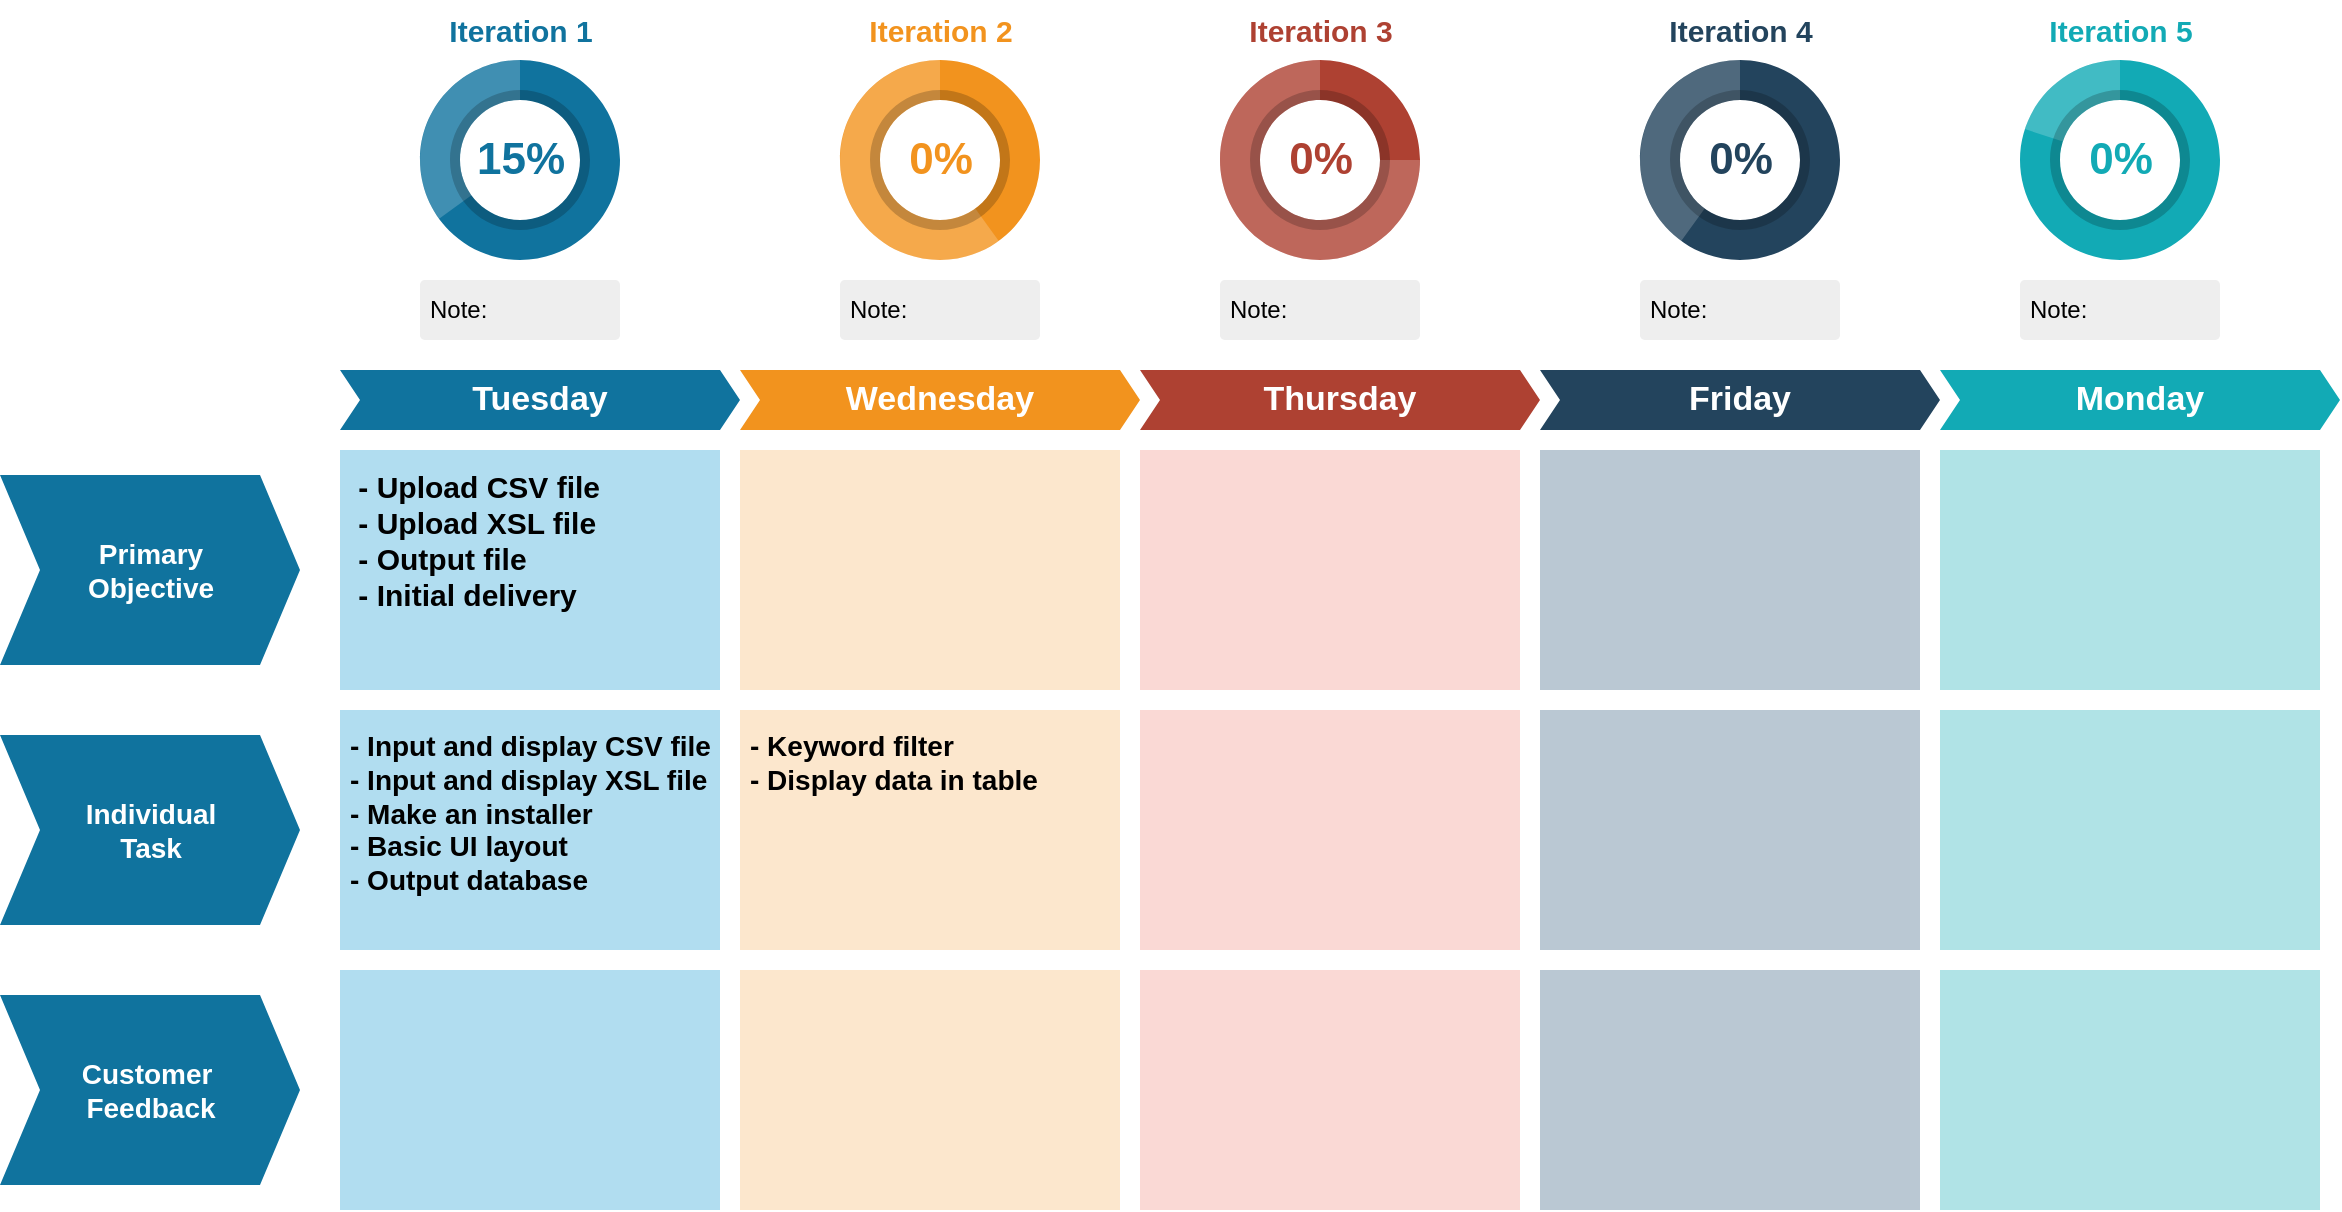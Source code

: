 <mxfile version="15.9.4" type="github" pages="5">
  <diagram id="M9CNCHa4zVw4FZ072GeC" name="Project Plan">
    <mxGraphModel dx="2249" dy="794" grid="1" gridSize="10" guides="1" tooltips="1" connect="1" arrows="1" fold="1" page="1" pageScale="1" pageWidth="827" pageHeight="1169" math="0" shadow="0">
      <root>
        <mxCell id="0" />
        <mxCell id="1" parent="0" />
        <mxCell id="SWVw84wdwCniEMFFV5wz-16" value="Tuesday" style="shape=step;perimeter=stepPerimeter;whiteSpace=wrap;html=1;fixedSize=1;size=10;fillColor=#10739E;strokeColor=none;fontSize=17;fontColor=#FFFFFF;fontStyle=1;align=center;rounded=0;" parent="1" vertex="1">
          <mxGeometry x="-60" y="585" width="200" height="30" as="geometry" />
        </mxCell>
        <mxCell id="SWVw84wdwCniEMFFV5wz-17" value="Wednesday" style="shape=step;perimeter=stepPerimeter;whiteSpace=wrap;html=1;fixedSize=1;size=10;fillColor=#F2931E;strokeColor=none;fontSize=17;fontColor=#FFFFFF;fontStyle=1;align=center;rounded=0;" parent="1" vertex="1">
          <mxGeometry x="140" y="585" width="200" height="30" as="geometry" />
        </mxCell>
        <mxCell id="SWVw84wdwCniEMFFV5wz-18" value="Thursday" style="shape=step;perimeter=stepPerimeter;whiteSpace=wrap;html=1;fixedSize=1;size=10;fillColor=#AE4132;strokeColor=none;fontSize=17;fontColor=#FFFFFF;fontStyle=1;align=center;rounded=0;" parent="1" vertex="1">
          <mxGeometry x="340" y="585" width="200" height="30" as="geometry" />
        </mxCell>
        <mxCell id="SWVw84wdwCniEMFFV5wz-19" value="Friday" style="shape=step;perimeter=stepPerimeter;whiteSpace=wrap;html=1;fixedSize=1;size=10;fillColor=#23445D;strokeColor=none;fontSize=17;fontColor=#FFFFFF;fontStyle=1;align=center;rounded=0;" parent="1" vertex="1">
          <mxGeometry x="540" y="585" width="200" height="30" as="geometry" />
        </mxCell>
        <mxCell id="SWVw84wdwCniEMFFV5wz-20" value="Monday" style="shape=step;perimeter=stepPerimeter;whiteSpace=wrap;html=1;fixedSize=1;size=10;fillColor=#12AAB5;strokeColor=none;fontSize=17;fontColor=#FFFFFF;fontStyle=1;align=center;rounded=0;" parent="1" vertex="1">
          <mxGeometry x="740" y="585" width="200" height="30" as="geometry" />
        </mxCell>
        <mxCell id="SWVw84wdwCniEMFFV5wz-21" value="&lt;b style=&quot;font-size: 15px&quot;&gt;&amp;nbsp;- Upload CSV file&lt;br&gt;&amp;nbsp;- Upload XSL file&lt;br&gt;&amp;nbsp;- Output file&lt;br&gt;&amp;nbsp;- Initial delivery&lt;/b&gt;" style="shape=rect;fillColor=#B1DDF0;strokeColor=none;fontSize=12;html=1;whiteSpace=wrap;align=left;verticalAlign=top;spacing=5;rounded=0;" parent="1" vertex="1">
          <mxGeometry x="-60" y="625" width="190" height="120" as="geometry" />
        </mxCell>
        <mxCell id="SWVw84wdwCniEMFFV5wz-22" value="&lt;font style=&quot;font-size: 14px&quot;&gt;&lt;b&gt;- Input and display CSV file&lt;br&gt;- Input and display XSL file&lt;br&gt;- Make an installer&amp;nbsp;&lt;br&gt;- Basic UI layout&lt;br&gt;- Output database&lt;br&gt;&lt;/b&gt;&lt;/font&gt;" style="shape=rect;fillColor=#B1DDF0;strokeColor=none;fontSize=12;html=1;whiteSpace=wrap;align=left;verticalAlign=top;spacing=5;rounded=0;" parent="1" vertex="1">
          <mxGeometry x="-60" y="755" width="190" height="120" as="geometry" />
        </mxCell>
        <mxCell id="SWVw84wdwCniEMFFV5wz-23" value="" style="shape=rect;fillColor=#B1DDF0;strokeColor=none;fontSize=12;html=1;whiteSpace=wrap;align=left;verticalAlign=top;spacing=5;rounded=0;" parent="1" vertex="1">
          <mxGeometry x="-60" y="885" width="190" height="120" as="geometry" />
        </mxCell>
        <mxCell id="SWVw84wdwCniEMFFV5wz-24" value="&amp;nbsp;" style="shape=rect;fillColor=#FCE7CD;strokeColor=none;fontSize=12;html=1;whiteSpace=wrap;align=left;verticalAlign=top;spacing=5;rounded=0;" parent="1" vertex="1">
          <mxGeometry x="140" y="625" width="190" height="120" as="geometry" />
        </mxCell>
        <mxCell id="SWVw84wdwCniEMFFV5wz-25" value="&lt;b style=&quot;font-size: 14px&quot;&gt;- Keyword filter&lt;br&gt;- Display data in table&lt;br&gt;&lt;/b&gt;" style="shape=rect;fillColor=#FCE7CD;strokeColor=none;fontSize=12;html=1;whiteSpace=wrap;align=left;verticalAlign=top;spacing=5;rounded=0;" parent="1" vertex="1">
          <mxGeometry x="140" y="755" width="190" height="120" as="geometry" />
        </mxCell>
        <mxCell id="SWVw84wdwCniEMFFV5wz-26" value="" style="shape=rect;fillColor=#FCE7CD;strokeColor=none;fontSize=12;html=1;whiteSpace=wrap;align=left;verticalAlign=top;spacing=5;rounded=0;" parent="1" vertex="1">
          <mxGeometry x="140" y="885" width="190" height="120" as="geometry" />
        </mxCell>
        <mxCell id="SWVw84wdwCniEMFFV5wz-27" value="" style="shape=rect;fillColor=#FAD9D5;strokeColor=none;fontSize=12;html=1;whiteSpace=wrap;align=left;verticalAlign=top;spacing=5;rounded=0;" parent="1" vertex="1">
          <mxGeometry x="340" y="625" width="190" height="120" as="geometry" />
        </mxCell>
        <mxCell id="SWVw84wdwCniEMFFV5wz-28" value="&lt;b style=&quot;font-size: 14px&quot;&gt;&lt;br&gt;&lt;/b&gt;" style="shape=rect;fillColor=#FAD9D5;strokeColor=none;fontSize=12;html=1;whiteSpace=wrap;align=left;verticalAlign=top;spacing=5;rounded=0;" parent="1" vertex="1">
          <mxGeometry x="340" y="755" width="190" height="120" as="geometry" />
        </mxCell>
        <mxCell id="SWVw84wdwCniEMFFV5wz-29" value="" style="shape=rect;fillColor=#FAD9D5;strokeColor=none;fontSize=12;html=1;whiteSpace=wrap;align=left;verticalAlign=top;spacing=5;rounded=0;" parent="1" vertex="1">
          <mxGeometry x="340" y="885" width="190" height="120" as="geometry" />
        </mxCell>
        <mxCell id="SWVw84wdwCniEMFFV5wz-30" value="" style="shape=rect;fillColor=#BAC8D3;strokeColor=none;fontSize=12;html=1;whiteSpace=wrap;align=left;verticalAlign=top;spacing=5;rounded=0;" parent="1" vertex="1">
          <mxGeometry x="540" y="625" width="190" height="120" as="geometry" />
        </mxCell>
        <mxCell id="SWVw84wdwCniEMFFV5wz-31" value="&lt;b style=&quot;font-size: 14px&quot;&gt;&lt;br&gt;&lt;/b&gt;" style="shape=rect;fillColor=#BAC8D3;strokeColor=none;fontSize=12;html=1;whiteSpace=wrap;align=left;verticalAlign=top;spacing=5;rounded=0;" parent="1" vertex="1">
          <mxGeometry x="540" y="755" width="190" height="120" as="geometry" />
        </mxCell>
        <mxCell id="SWVw84wdwCniEMFFV5wz-32" value="" style="shape=rect;fillColor=#BAC8D3;strokeColor=none;fontSize=12;html=1;whiteSpace=wrap;align=left;verticalAlign=top;spacing=5;rounded=0;" parent="1" vertex="1">
          <mxGeometry x="540" y="885" width="190" height="120" as="geometry" />
        </mxCell>
        <mxCell id="SWVw84wdwCniEMFFV5wz-33" value="" style="shape=rect;fillColor=#B0E3E6;strokeColor=none;fontSize=12;html=1;whiteSpace=wrap;align=left;verticalAlign=top;spacing=5;rounded=0;" parent="1" vertex="1">
          <mxGeometry x="740" y="625" width="190" height="120" as="geometry" />
        </mxCell>
        <mxCell id="SWVw84wdwCniEMFFV5wz-34" value="&lt;b style=&quot;font-size: 14px&quot;&gt;&lt;br&gt;&lt;/b&gt;" style="shape=rect;fillColor=#B0E3E6;strokeColor=none;fontSize=12;html=1;whiteSpace=wrap;align=left;verticalAlign=top;spacing=5;rounded=0;" parent="1" vertex="1">
          <mxGeometry x="740" y="755" width="190" height="120" as="geometry" />
        </mxCell>
        <mxCell id="SWVw84wdwCniEMFFV5wz-35" value="" style="shape=rect;fillColor=#B0E3E6;strokeColor=none;fontSize=12;html=1;whiteSpace=wrap;align=left;verticalAlign=top;spacing=5;rounded=0;" parent="1" vertex="1">
          <mxGeometry x="740" y="885" width="190" height="120" as="geometry" />
        </mxCell>
        <mxCell id="SWVw84wdwCniEMFFV5wz-54" value="15%" style="verticalLabelPosition=middle;verticalAlign=middle;html=1;html=1;shape=mxgraph.infographic.partConcEllipse;startAngle=0;endAngle=0.65;arcWidth=0.4;strokeColor=none;fillColor=#10739E;fontSize=22;fontColor=#10739E;align=center;fontStyle=1;" parent="1" vertex="1">
          <mxGeometry x="-20" y="430" width="100" height="100" as="geometry" />
        </mxCell>
        <mxCell id="SWVw84wdwCniEMFFV5wz-55" value="0%" style="verticalLabelPosition=middle;verticalAlign=middle;html=1;html=1;shape=mxgraph.infographic.partConcEllipse;startAngle=0;endAngle=0.4;arcWidth=0.4;strokeColor=none;fillColor=#F2931E;fontSize=22;fontColor=#F2931E;align=center;fontStyle=1;" parent="1" vertex="1">
          <mxGeometry x="190" y="430" width="100" height="100" as="geometry" />
        </mxCell>
        <mxCell id="SWVw84wdwCniEMFFV5wz-56" value="0%" style="verticalLabelPosition=middle;verticalAlign=middle;html=1;html=1;shape=mxgraph.infographic.partConcEllipse;startAngle=0;endAngle=0.25;arcWidth=0.4;strokeColor=none;fillColor=#AE4132;fontSize=22;fontColor=#AE4132;align=center;fontStyle=1;" parent="1" vertex="1">
          <mxGeometry x="380" y="430" width="100" height="100" as="geometry" />
        </mxCell>
        <mxCell id="SWVw84wdwCniEMFFV5wz-57" value="0%" style="verticalLabelPosition=middle;verticalAlign=middle;html=1;html=1;shape=mxgraph.infographic.partConcEllipse;startAngle=0;endAngle=0.6;arcWidth=0.4;strokeColor=none;fillColor=#23445D;fontSize=22;fontColor=#23445D;align=center;fontStyle=1;" parent="1" vertex="1">
          <mxGeometry x="590" y="430" width="100" height="100" as="geometry" />
        </mxCell>
        <mxCell id="SWVw84wdwCniEMFFV5wz-58" value="0%" style="verticalLabelPosition=middle;verticalAlign=middle;html=1;html=1;shape=mxgraph.infographic.partConcEllipse;startAngle=0;endAngle=0.8;arcWidth=0.4;strokeColor=none;fillColor=#12AAB5;fontSize=22;fontColor=#12AAB5;align=center;fontStyle=1;" parent="1" vertex="1">
          <mxGeometry x="780" y="430" width="100" height="100" as="geometry" />
        </mxCell>
        <mxCell id="SWVw84wdwCniEMFFV5wz-59" value="Iteration 1" style="verticalLabelPosition=middle;verticalAlign=middle;html=1;html=1;fillColor=none;strokeColor=none;fontSize=15;fontColor=#10739E;align=center;fontStyle=1;" parent="1" vertex="1">
          <mxGeometry x="-20" y="400" width="100" height="30" as="geometry" />
        </mxCell>
        <mxCell id="SWVw84wdwCniEMFFV5wz-60" value="Iteration 2" style="verticalLabelPosition=middle;verticalAlign=middle;html=1;html=1;fillColor=none;strokeColor=none;fontSize=15;fontColor=#F2931E;align=center;fontStyle=1;" parent="1" vertex="1">
          <mxGeometry x="190" y="400" width="100" height="30" as="geometry" />
        </mxCell>
        <mxCell id="SWVw84wdwCniEMFFV5wz-61" value="Iteration 3" style="verticalLabelPosition=middle;verticalAlign=middle;html=1;html=1;fillColor=none;strokeColor=none;fontSize=15;fontColor=#AE4132;align=center;fontStyle=1;" parent="1" vertex="1">
          <mxGeometry x="380" y="400" width="100" height="30" as="geometry" />
        </mxCell>
        <mxCell id="SWVw84wdwCniEMFFV5wz-62" value="Iteration 4" style="verticalLabelPosition=middle;verticalAlign=middle;html=1;html=1;fillColor=none;strokeColor=none;fontSize=15;fontColor=#23445D;align=center;fontStyle=1;" parent="1" vertex="1">
          <mxGeometry x="590" y="400" width="100" height="30" as="geometry" />
        </mxCell>
        <mxCell id="SWVw84wdwCniEMFFV5wz-63" value="Iteration 5" style="verticalLabelPosition=middle;verticalAlign=middle;html=1;html=1;fillColor=none;strokeColor=none;fontSize=15;fontColor=#12AAB5;align=center;fontStyle=1;" parent="1" vertex="1">
          <mxGeometry x="780" y="400" width="100" height="30" as="geometry" />
        </mxCell>
        <mxCell id="SWVw84wdwCniEMFFV5wz-64" value="&lt;font style=&quot;font-size: 12px&quot;&gt;Note:&lt;/font&gt;" style="verticalLabelPosition=middle;verticalAlign=middle;html=1;html=1;fillColor=#EEEEEE;strokeColor=none;fontSize=10;align=left;fontStyle=0;rounded=1;whiteSpace=wrap;arcSize=8;spacing=5;" parent="1" vertex="1">
          <mxGeometry x="-20" y="540" width="100" height="30" as="geometry" />
        </mxCell>
        <mxCell id="SWVw84wdwCniEMFFV5wz-70" value="Individual &lt;br&gt;Task" style="html=1;shape=mxgraph.infographic.ribbonSimple;notch1=20;notch2=20;fillColor=#10739E;strokeColor=none;align=center;verticalAlign=middle;fontColor=#ffffff;fontSize=14;fontStyle=1;" parent="1" vertex="1">
          <mxGeometry x="-230" y="767.5" width="150" height="95" as="geometry" />
        </mxCell>
        <mxCell id="SWVw84wdwCniEMFFV5wz-71" value="Primary &lt;br&gt;Objective" style="html=1;shape=mxgraph.infographic.ribbonSimple;notch1=20;notch2=20;fillColor=#10739E;strokeColor=none;align=center;verticalAlign=middle;fontColor=#ffffff;fontSize=14;fontStyle=1;" parent="1" vertex="1">
          <mxGeometry x="-230" y="637.5" width="150" height="95" as="geometry" />
        </mxCell>
        <mxCell id="SWVw84wdwCniEMFFV5wz-72" value="&lt;div&gt;Customer&amp;nbsp;&lt;/div&gt;&lt;div&gt;Feedback&lt;/div&gt;" style="html=1;shape=mxgraph.infographic.ribbonSimple;notch1=20;notch2=20;fillColor=#10739E;strokeColor=none;align=center;verticalAlign=middle;fontColor=#ffffff;fontSize=14;fontStyle=1;" parent="1" vertex="1">
          <mxGeometry x="-230" y="897.5" width="150" height="95" as="geometry" />
        </mxCell>
        <mxCell id="SWVw84wdwCniEMFFV5wz-73" value="&lt;font style=&quot;font-size: 12px&quot;&gt;Note:&lt;/font&gt;" style="verticalLabelPosition=middle;verticalAlign=middle;html=1;html=1;fillColor=#EEEEEE;strokeColor=none;fontSize=10;align=left;fontStyle=0;rounded=1;whiteSpace=wrap;arcSize=8;spacing=5;" parent="1" vertex="1">
          <mxGeometry x="190" y="540" width="100" height="30" as="geometry" />
        </mxCell>
        <mxCell id="SWVw84wdwCniEMFFV5wz-74" value="&lt;font style=&quot;font-size: 12px&quot;&gt;Note:&lt;/font&gt;" style="verticalLabelPosition=middle;verticalAlign=middle;html=1;html=1;fillColor=#EEEEEE;strokeColor=none;fontSize=10;align=left;fontStyle=0;rounded=1;whiteSpace=wrap;arcSize=8;spacing=5;" parent="1" vertex="1">
          <mxGeometry x="380" y="540" width="100" height="30" as="geometry" />
        </mxCell>
        <mxCell id="SWVw84wdwCniEMFFV5wz-75" value="&lt;font style=&quot;font-size: 12px&quot;&gt;Note:&lt;/font&gt;" style="verticalLabelPosition=middle;verticalAlign=middle;html=1;html=1;fillColor=#EEEEEE;strokeColor=none;fontSize=10;align=left;fontStyle=0;rounded=1;whiteSpace=wrap;arcSize=8;spacing=5;" parent="1" vertex="1">
          <mxGeometry x="590" y="540" width="100" height="30" as="geometry" />
        </mxCell>
        <mxCell id="SWVw84wdwCniEMFFV5wz-76" value="&lt;font style=&quot;font-size: 12px&quot;&gt;Note:&lt;/font&gt;" style="verticalLabelPosition=middle;verticalAlign=middle;html=1;html=1;fillColor=#EEEEEE;strokeColor=none;fontSize=10;align=left;fontStyle=0;rounded=1;whiteSpace=wrap;arcSize=8;spacing=5;" parent="1" vertex="1">
          <mxGeometry x="780" y="540" width="100" height="30" as="geometry" />
        </mxCell>
      </root>
    </mxGraphModel>
  </diagram>
  <diagram id="8JSRM6W8lotBCDbfVNMZ" name="Data Relation">
    <mxGraphModel dx="1422" dy="794" grid="1" gridSize="10" guides="1" tooltips="1" connect="1" arrows="1" fold="1" page="1" pageScale="1" pageWidth="827" pageHeight="1169" math="0" shadow="0">
      <root>
        <mxCell id="I0Dho2xR7QrMux0bxS7d-0" />
        <mxCell id="I0Dho2xR7QrMux0bxS7d-1" parent="I0Dho2xR7QrMux0bxS7d-0" />
        <mxCell id="I0Dho2xR7QrMux0bxS7d-10" value="Cyber Range" style="swimlane;fontSize=12;" parent="I0Dho2xR7QrMux0bxS7d-1" vertex="1">
          <mxGeometry x="110" y="220" width="630" height="310" as="geometry" />
        </mxCell>
        <mxCell id="I0Dho2xR7QrMux0bxS7d-2" value="Student" style="swimlane;fontStyle=0;childLayout=stackLayout;horizontal=1;startSize=30;horizontalStack=0;resizeParent=1;resizeParentMax=0;resizeLast=0;collapsible=1;marginBottom=0;fontSize=12;" parent="I0Dho2xR7QrMux0bxS7d-10" vertex="1">
          <mxGeometry x="450" y="80" width="140" height="120" as="geometry" />
        </mxCell>
        <mxCell id="I0Dho2xR7QrMux0bxS7d-3" value="172.17.1.X" style="text;strokeColor=none;fillColor=none;align=left;verticalAlign=middle;spacingLeft=4;spacingRight=4;overflow=hidden;points=[[0,0.5],[1,0.5]];portConstraint=eastwest;rotatable=0;fontSize=12;" parent="I0Dho2xR7QrMux0bxS7d-2" vertex="1">
          <mxGeometry y="30" width="140" height="30" as="geometry" />
        </mxCell>
        <mxCell id="I0Dho2xR7QrMux0bxS7d-4" value="Item 2" style="text;strokeColor=none;fillColor=none;align=left;verticalAlign=middle;spacingLeft=4;spacingRight=4;overflow=hidden;points=[[0,0.5],[1,0.5]];portConstraint=eastwest;rotatable=0;fontSize=12;" parent="I0Dho2xR7QrMux0bxS7d-2" vertex="1">
          <mxGeometry y="60" width="140" height="30" as="geometry" />
        </mxCell>
        <mxCell id="I0Dho2xR7QrMux0bxS7d-5" value="Item 3" style="text;strokeColor=none;fillColor=none;align=left;verticalAlign=middle;spacingLeft=4;spacingRight=4;overflow=hidden;points=[[0,0.5],[1,0.5]];portConstraint=eastwest;rotatable=0;fontSize=12;" parent="I0Dho2xR7QrMux0bxS7d-2" vertex="1">
          <mxGeometry y="90" width="140" height="30" as="geometry" />
        </mxCell>
        <mxCell id="I0Dho2xR7QrMux0bxS7d-6" value="SubNet" style="swimlane;fontStyle=0;childLayout=stackLayout;horizontal=1;startSize=30;horizontalStack=0;resizeParent=1;resizeParentMax=0;resizeLast=0;collapsible=1;marginBottom=0;fontSize=12;" parent="I0Dho2xR7QrMux0bxS7d-10" vertex="1">
          <mxGeometry x="240" y="80" width="140" height="120" as="geometry" />
        </mxCell>
        <mxCell id="I0Dho2xR7QrMux0bxS7d-7" value="172.17.X.X" style="text;strokeColor=none;fillColor=none;align=left;verticalAlign=middle;spacingLeft=4;spacingRight=4;overflow=hidden;points=[[0,0.5],[1,0.5]];portConstraint=eastwest;rotatable=0;fontSize=12;" parent="I0Dho2xR7QrMux0bxS7d-6" vertex="1">
          <mxGeometry y="30" width="140" height="30" as="geometry" />
        </mxCell>
        <mxCell id="I0Dho2xR7QrMux0bxS7d-8" value="Item 2" style="text;strokeColor=none;fillColor=none;align=left;verticalAlign=middle;spacingLeft=4;spacingRight=4;overflow=hidden;points=[[0,0.5],[1,0.5]];portConstraint=eastwest;rotatable=0;fontSize=12;" parent="I0Dho2xR7QrMux0bxS7d-6" vertex="1">
          <mxGeometry y="60" width="140" height="30" as="geometry" />
        </mxCell>
        <mxCell id="I0Dho2xR7QrMux0bxS7d-9" value="Item 3" style="text;strokeColor=none;fillColor=none;align=left;verticalAlign=middle;spacingLeft=4;spacingRight=4;overflow=hidden;points=[[0,0.5],[1,0.5]];portConstraint=eastwest;rotatable=0;fontSize=12;" parent="I0Dho2xR7QrMux0bxS7d-6" vertex="1">
          <mxGeometry y="90" width="140" height="30" as="geometry" />
        </mxCell>
        <mxCell id="I0Dho2xR7QrMux0bxS7d-16" style="edgeStyle=orthogonalEdgeStyle;rounded=0;orthogonalLoop=1;jettySize=auto;html=1;entryX=0;entryY=0.5;entryDx=0;entryDy=0;fontSize=12;startArrow=ERzeroToOne;startFill=0;endArrow=ERzeroToOne;endFill=0;" parent="I0Dho2xR7QrMux0bxS7d-10" source="I0Dho2xR7QrMux0bxS7d-8" target="I0Dho2xR7QrMux0bxS7d-4" edge="1">
          <mxGeometry relative="1" as="geometry" />
        </mxCell>
        <mxCell id="I0Dho2xR7QrMux0bxS7d-11" value="Course" style="swimlane;fontStyle=0;childLayout=stackLayout;horizontal=1;startSize=30;horizontalStack=0;resizeParent=1;resizeParentMax=0;resizeLast=0;collapsible=1;marginBottom=0;fontSize=12;" parent="I0Dho2xR7QrMux0bxS7d-1" vertex="1">
          <mxGeometry x="150" y="300" width="140" height="120" as="geometry" />
        </mxCell>
        <mxCell id="I0Dho2xR7QrMux0bxS7d-12" value="172.X.X.X" style="text;strokeColor=none;fillColor=none;align=left;verticalAlign=middle;spacingLeft=4;spacingRight=4;overflow=hidden;points=[[0,0.5],[1,0.5]];portConstraint=eastwest;rotatable=0;fontSize=12;" parent="I0Dho2xR7QrMux0bxS7d-11" vertex="1">
          <mxGeometry y="30" width="140" height="30" as="geometry" />
        </mxCell>
        <mxCell id="I0Dho2xR7QrMux0bxS7d-13" value="Item 2" style="text;strokeColor=none;fillColor=none;align=left;verticalAlign=middle;spacingLeft=4;spacingRight=4;overflow=hidden;points=[[0,0.5],[1,0.5]];portConstraint=eastwest;rotatable=0;fontSize=12;" parent="I0Dho2xR7QrMux0bxS7d-11" vertex="1">
          <mxGeometry y="60" width="140" height="30" as="geometry" />
        </mxCell>
        <mxCell id="I0Dho2xR7QrMux0bxS7d-14" value="Item 3" style="text;strokeColor=none;fillColor=none;align=left;verticalAlign=middle;spacingLeft=4;spacingRight=4;overflow=hidden;points=[[0,0.5],[1,0.5]];portConstraint=eastwest;rotatable=0;fontSize=12;" parent="I0Dho2xR7QrMux0bxS7d-11" vertex="1">
          <mxGeometry y="90" width="140" height="30" as="geometry" />
        </mxCell>
        <mxCell id="I0Dho2xR7QrMux0bxS7d-15" style="edgeStyle=orthogonalEdgeStyle;rounded=0;orthogonalLoop=1;jettySize=auto;html=1;entryX=0;entryY=0.5;entryDx=0;entryDy=0;fontSize=12;startArrow=ERzeroToOne;startFill=0;endArrow=ERzeroToMany;endFill=0;" parent="I0Dho2xR7QrMux0bxS7d-1" source="I0Dho2xR7QrMux0bxS7d-13" target="I0Dho2xR7QrMux0bxS7d-8" edge="1">
          <mxGeometry relative="1" as="geometry" />
        </mxCell>
        <mxCell id="I0Dho2xR7QrMux0bxS7d-17" style="edgeStyle=orthogonalEdgeStyle;rounded=0;orthogonalLoop=1;jettySize=auto;html=1;entryX=0.443;entryY=1.1;entryDx=0;entryDy=0;entryPerimeter=0;fontSize=12;endArrow=ERoneToMany;endFill=0;startArrow=ERoneToMany;startFill=0;" parent="I0Dho2xR7QrMux0bxS7d-1" source="I0Dho2xR7QrMux0bxS7d-2" target="I0Dho2xR7QrMux0bxS7d-14" edge="1">
          <mxGeometry relative="1" as="geometry">
            <Array as="points">
              <mxPoint x="630" y="480" />
              <mxPoint x="212" y="480" />
            </Array>
          </mxGeometry>
        </mxCell>
        <mxCell id="CiT_RtoVXKDHox-EZ2O--0" value="Enroll" style="edgeLabel;html=1;align=center;verticalAlign=middle;resizable=0;points=[];" parent="I0Dho2xR7QrMux0bxS7d-17" vertex="1" connectable="0">
          <mxGeometry x="0.073" y="4" relative="1" as="geometry">
            <mxPoint as="offset" />
          </mxGeometry>
        </mxCell>
      </root>
    </mxGraphModel>
  </diagram>
  <diagram id="ATELqk3S1iY6gtpUKytL" name="Requirement">
    <mxGraphModel dx="2249" dy="794" grid="1" gridSize="10" guides="1" tooltips="1" connect="1" arrows="1" fold="1" page="1" pageScale="1" pageWidth="827" pageHeight="1169" math="0" shadow="0">
      <root>
        <mxCell id="BgavjCjCeQE0ryiQORCU-0" />
        <mxCell id="BgavjCjCeQE0ryiQORCU-1" parent="BgavjCjCeQE0ryiQORCU-0" />
        <mxCell id="BgavjCjCeQE0ryiQORCU-4" value="" style="edgeStyle=orthogonalEdgeStyle;rounded=0;orthogonalLoop=1;jettySize=auto;html=1;fontSize=12;" parent="BgavjCjCeQE0ryiQORCU-1" source="BgavjCjCeQE0ryiQORCU-2" target="BgavjCjCeQE0ryiQORCU-3" edge="1">
          <mxGeometry relative="1" as="geometry" />
        </mxCell>
        <mxCell id="BgavjCjCeQE0ryiQORCU-13" style="edgeStyle=orthogonalEdgeStyle;rounded=0;orthogonalLoop=1;jettySize=auto;html=1;entryX=0;entryY=0.5;entryDx=0;entryDy=0;fontSize=12;" parent="BgavjCjCeQE0ryiQORCU-1" source="BgavjCjCeQE0ryiQORCU-2" target="BgavjCjCeQE0ryiQORCU-10" edge="1">
          <mxGeometry relative="1" as="geometry" />
        </mxCell>
        <mxCell id="BgavjCjCeQE0ryiQORCU-2" value="upload databse" style="rounded=0;whiteSpace=wrap;html=1;fontSize=12;" parent="BgavjCjCeQE0ryiQORCU-1" vertex="1">
          <mxGeometry x="180" y="200" width="120" height="60" as="geometry" />
        </mxCell>
        <mxCell id="BgavjCjCeQE0ryiQORCU-15" style="edgeStyle=orthogonalEdgeStyle;rounded=0;orthogonalLoop=1;jettySize=auto;html=1;entryX=0;entryY=0.5;entryDx=0;entryDy=0;fontSize=12;" parent="BgavjCjCeQE0ryiQORCU-1" source="BgavjCjCeQE0ryiQORCU-3" target="BgavjCjCeQE0ryiQORCU-14" edge="1">
          <mxGeometry relative="1" as="geometry" />
        </mxCell>
        <mxCell id="BgavjCjCeQE0ryiQORCU-8" value="" style="edgeStyle=orthogonalEdgeStyle;rounded=0;orthogonalLoop=1;jettySize=auto;html=1;fontSize=12;" parent="BgavjCjCeQE0ryiQORCU-1" source="BgavjCjCeQE0ryiQORCU-7" target="BgavjCjCeQE0ryiQORCU-2" edge="1">
          <mxGeometry relative="1" as="geometry" />
        </mxCell>
        <mxCell id="BgavjCjCeQE0ryiQORCU-7" value="Install Software" style="rounded=0;whiteSpace=wrap;html=1;fontSize=12;fillColor=#d5e8d4;strokeColor=#82b366;" parent="BgavjCjCeQE0ryiQORCU-1" vertex="1">
          <mxGeometry y="200" width="120" height="60" as="geometry" />
        </mxCell>
        <mxCell id="BgavjCjCeQE0ryiQORCU-11" style="edgeStyle=orthogonalEdgeStyle;rounded=0;orthogonalLoop=1;jettySize=auto;html=1;entryX=0.5;entryY=0;entryDx=0;entryDy=0;fontSize=12;" parent="BgavjCjCeQE0ryiQORCU-1" source="BgavjCjCeQE0ryiQORCU-10" target="BgavjCjCeQE0ryiQORCU-3" edge="1">
          <mxGeometry relative="1" as="geometry">
            <Array as="points">
              <mxPoint x="420" y="110" />
            </Array>
          </mxGeometry>
        </mxCell>
        <mxCell id="BgavjCjCeQE0ryiQORCU-10" value="old and new databse" style="shape=document;whiteSpace=wrap;html=1;boundedLbl=1;fontSize=12;" parent="BgavjCjCeQE0ryiQORCU-1" vertex="1">
          <mxGeometry x="280" y="80" width="120" height="60" as="geometry" />
        </mxCell>
        <mxCell id="BgavjCjCeQE0ryiQORCU-14" value="output new Database" style="rounded=0;whiteSpace=wrap;html=1;fontSize=12;" parent="BgavjCjCeQE0ryiQORCU-1" vertex="1">
          <mxGeometry x="520" y="200" width="120" height="60" as="geometry" />
        </mxCell>
        <mxCell id="1KL_BrZlrNyv6cS1wxAE-0" value="Search Student information by Key word" style="rounded=0;whiteSpace=wrap;html=1;fontSize=12;" parent="BgavjCjCeQE0ryiQORCU-1" vertex="1">
          <mxGeometry x="360" y="440" width="120" height="60" as="geometry" />
        </mxCell>
        <mxCell id="bvHN3pB3HeXEX9wp0pTJ-1" style="edgeStyle=orthogonalEdgeStyle;rounded=0;orthogonalLoop=1;jettySize=auto;html=1;entryX=0;entryY=0.5;entryDx=0;entryDy=0;" edge="1" parent="BgavjCjCeQE0ryiQORCU-1" source="1KL_BrZlrNyv6cS1wxAE-1" target="bvHN3pB3HeXEX9wp0pTJ-0">
          <mxGeometry relative="1" as="geometry" />
        </mxCell>
        <mxCell id="1KL_BrZlrNyv6cS1wxAE-1" value="Display &amp;nbsp;statistics report" style="rounded=0;whiteSpace=wrap;html=1;fontSize=12;" parent="BgavjCjCeQE0ryiQORCU-1" vertex="1">
          <mxGeometry x="520" y="280" width="120" height="60" as="geometry" />
        </mxCell>
        <mxCell id="h6aaKtWlKs_a2A0PWNE7-0" value="Modify the Database" style="rounded=0;whiteSpace=wrap;html=1;" parent="BgavjCjCeQE0ryiQORCU-1" vertex="1">
          <mxGeometry x="360" y="520" width="120" height="60" as="geometry" />
        </mxCell>
        <mxCell id="635FVv6ewYpFWvId1X9W-0" value="Non-Functional " style="swimlane;" parent="BgavjCjCeQE0ryiQORCU-1" vertex="1">
          <mxGeometry x="720" y="30" width="380" height="600" as="geometry" />
        </mxCell>
        <mxCell id="635FVv6ewYpFWvId1X9W-1" value="Highlight the matched key word" style="rounded=0;whiteSpace=wrap;html=1;" parent="635FVv6ewYpFWvId1X9W-0" vertex="1">
          <mxGeometry x="20" y="60" width="120" height="60" as="geometry" />
        </mxCell>
        <mxCell id="635FVv6ewYpFWvId1X9W-2" value="User Log in" style="rounded=0;whiteSpace=wrap;html=1;" parent="635FVv6ewYpFWvId1X9W-0" vertex="1">
          <mxGeometry x="20" y="140" width="120" height="60" as="geometry" />
        </mxCell>
        <mxCell id="WpLPOjO1zjARb18YPuWg-0" value="Error message" style="rounded=0;whiteSpace=wrap;html=1;" parent="635FVv6ewYpFWvId1X9W-0" vertex="1">
          <mxGeometry x="20" y="220" width="120" height="60" as="geometry" />
        </mxCell>
        <mxCell id="WpLPOjO1zjARb18YPuWg-1" value="Modify confirmation message" style="rounded=0;whiteSpace=wrap;html=1;" parent="635FVv6ewYpFWvId1X9W-0" vertex="1">
          <mxGeometry x="20" y="300" width="120" height="60" as="geometry" />
        </mxCell>
        <mxCell id="h0Y9qpYt6W2PzzpY1FDF-0" value="Display full student Information" style="rounded=0;whiteSpace=wrap;html=1;" parent="635FVv6ewYpFWvId1X9W-0" vertex="1">
          <mxGeometry x="20" y="380" width="120" height="60" as="geometry" />
        </mxCell>
        <mxCell id="bvHN3pB3HeXEX9wp0pTJ-0" value="Display number of student" style="rounded=0;whiteSpace=wrap;html=1;" vertex="1" parent="635FVv6ewYpFWvId1X9W-0">
          <mxGeometry x="20" y="460" width="120" height="60" as="geometry" />
        </mxCell>
        <mxCell id="KiFmlnmmI92PAN9z10ap-6" value="Functional requirements" style="swimlane;" parent="BgavjCjCeQE0ryiQORCU-1" vertex="1">
          <mxGeometry x="-30" y="30" width="730" height="600" as="geometry" />
        </mxCell>
        <mxCell id="CG_lc4gguiDd-eUMjHJF-0" value="" style="rounded=0;whiteSpace=wrap;html=1;opacity=20;fillColor=#FF3333;" parent="KiFmlnmmI92PAN9z10ap-6" vertex="1">
          <mxGeometry x="370" y="160" width="160" height="240" as="geometry" />
        </mxCell>
        <mxCell id="bvHN3pB3HeXEX9wp0pTJ-2" value="" style="rounded=0;whiteSpace=wrap;html=1;" vertex="1" parent="KiFmlnmmI92PAN9z10ap-6">
          <mxGeometry x="550" y="320" width="120" height="60" as="geometry" />
        </mxCell>
        <mxCell id="BgavjCjCeQE0ryiQORCU-3" value="Check withdrawn student" style="rounded=0;whiteSpace=wrap;html=1;fontSize=12;" parent="BgavjCjCeQE0ryiQORCU-1" vertex="1">
          <mxGeometry x="360" y="200" width="120" height="60" as="geometry" />
        </mxCell>
        <mxCell id="BgavjCjCeQE0ryiQORCU-5" value="Check unassigned Network" style="rounded=0;whiteSpace=wrap;html=1;fontSize=12;" parent="BgavjCjCeQE0ryiQORCU-1" vertex="1">
          <mxGeometry x="360" y="280" width="120" height="60" as="geometry" />
        </mxCell>
        <mxCell id="BgavjCjCeQE0ryiQORCU-6" value="Check new enrolled Student" style="rounded=0;whiteSpace=wrap;html=1;fontSize=12;" parent="BgavjCjCeQE0ryiQORCU-1" vertex="1">
          <mxGeometry x="360" y="360" width="120" height="60" as="geometry" />
        </mxCell>
      </root>
    </mxGraphModel>
  </diagram>
  <diagram id="qTsC7cw7xi8D36_ifWba" name="UI Design">
    <mxGraphModel dx="2249" dy="794" grid="1" gridSize="10" guides="1" tooltips="1" connect="1" arrows="1" fold="1" page="1" pageScale="1" pageWidth="827" pageHeight="1169" math="0" shadow="0">
      <root>
        <mxCell id="9fefTRs_4637ZHwM16R_-0" />
        <mxCell id="9fefTRs_4637ZHwM16R_-1" parent="9fefTRs_4637ZHwM16R_-0" />
        <mxCell id="UY7NqqL7Enu5Fr_ranoV-0" value="Cyber Range" style="strokeWidth=1;shadow=0;dashed=0;align=center;html=1;shape=mxgraph.mockup.containers.window;align=left;verticalAlign=top;spacingLeft=8;strokeColor2=#008cff;strokeColor3=#c4c4c4;fontColor=#666666;mainText=;fontSize=17;labelBackgroundColor=none;" parent="9fefTRs_4637ZHwM16R_-1" vertex="1">
          <mxGeometry y="80" width="820" height="480" as="geometry" />
        </mxCell>
        <mxCell id="9lWsJBTzMWUexnnbumZO-0" value="Li" style="strokeWidth=1;shadow=0;dashed=0;align=center;html=1;shape=mxgraph.mockup.forms.searchBox;strokeColor=#999999;mainText=;strokeColor2=#008cff;fontColor=#666666;fontSize=17;align=left;spacingLeft=3;" parent="9fefTRs_4637ZHwM16R_-1" vertex="1">
          <mxGeometry x="30" y="170" width="150" height="30" as="geometry" />
        </mxCell>
        <mxCell id="9lWsJBTzMWUexnnbumZO-1" value="" style="verticalLabelPosition=bottom;shadow=0;dashed=0;align=center;html=1;verticalAlign=top;strokeWidth=1;shape=mxgraph.mockup.forms.splitter;strokeColor=#999999;fontSize=12;" parent="9fefTRs_4637ZHwM16R_-1" vertex="1">
          <mxGeometry y="140" width="820" height="10" as="geometry" />
        </mxCell>
        <mxCell id="9lWsJBTzMWUexnnbumZO-2" value="" style="strokeWidth=1;shadow=0;dashed=0;align=center;html=1;shape=mxgraph.mockup.forms.rrect;rSize=0;strokeColor=#999999;fontSize=12;" parent="9fefTRs_4637ZHwM16R_-1" vertex="1">
          <mxGeometry y="110" width="498" height="30" as="geometry" />
        </mxCell>
        <mxCell id="9lWsJBTzMWUexnnbumZO-3" value="File" style="strokeColor=inherit;fillColor=inherit;gradientColor=inherit;strokeWidth=1;shadow=0;dashed=0;align=center;html=1;shape=mxgraph.mockup.forms.rrect;rSize=0;fontSize=17;fontColor=#666666;" parent="9lWsJBTzMWUexnnbumZO-2" vertex="1">
          <mxGeometry width="83" height="30" as="geometry" />
        </mxCell>
        <mxCell id="9lWsJBTzMWUexnnbumZO-4" value="Edit" style="strokeColor=inherit;fillColor=inherit;gradientColor=inherit;strokeWidth=1;shadow=0;dashed=0;align=center;html=1;shape=mxgraph.mockup.forms.rrect;rSize=0;fontSize=17;fontColor=#666666;" parent="9lWsJBTzMWUexnnbumZO-2" vertex="1">
          <mxGeometry x="83" width="83" height="30" as="geometry" />
        </mxCell>
        <mxCell id="9lWsJBTzMWUexnnbumZO-5" value="Options" style="strokeColor=inherit;fillColor=inherit;gradientColor=inherit;strokeWidth=1;shadow=0;dashed=0;align=center;html=1;shape=mxgraph.mockup.forms.rrect;rSize=0;fontSize=17;fontColor=#666666;" parent="9lWsJBTzMWUexnnbumZO-2" vertex="1">
          <mxGeometry x="166" width="83" height="30" as="geometry" />
        </mxCell>
        <mxCell id="9lWsJBTzMWUexnnbumZO-6" value="Tools" style="strokeColor=inherit;fillColor=inherit;gradientColor=inherit;strokeWidth=1;shadow=0;dashed=0;align=center;html=1;shape=mxgraph.mockup.forms.rrect;rSize=0;fontSize=17;fontColor=#666666;" parent="9lWsJBTzMWUexnnbumZO-2" vertex="1">
          <mxGeometry x="249" width="83" height="30" as="geometry" />
        </mxCell>
        <mxCell id="9lWsJBTzMWUexnnbumZO-7" value="Window" style="strokeColor=inherit;fillColor=inherit;gradientColor=inherit;strokeWidth=1;shadow=0;dashed=0;align=center;html=1;shape=mxgraph.mockup.forms.rrect;rSize=0;fontSize=17;fontColor=#666666;" parent="9lWsJBTzMWUexnnbumZO-2" vertex="1">
          <mxGeometry x="332" width="83" height="30" as="geometry" />
        </mxCell>
        <mxCell id="9lWsJBTzMWUexnnbumZO-8" value="Help" style="strokeColor=inherit;fillColor=inherit;gradientColor=inherit;strokeWidth=1;shadow=0;dashed=0;align=center;html=1;shape=mxgraph.mockup.forms.rrect;rSize=0;fontSize=17;fontColor=#666666;" parent="9lWsJBTzMWUexnnbumZO-2" vertex="1">
          <mxGeometry x="415" width="83" height="30" as="geometry" />
        </mxCell>
        <mxCell id="9lWsJBTzMWUexnnbumZO-11" value="" style="strokeWidth=1;shadow=0;dashed=0;align=center;html=1;shape=mxgraph.mockup.forms.rrect;rSize=0;strokeColor=#999999;fillColor=#ffffff;fontSize=12;" parent="9fefTRs_4637ZHwM16R_-1" vertex="1">
          <mxGeometry x="310" y="160" width="400" height="330" as="geometry" />
        </mxCell>
        <mxCell id="9lWsJBTzMWUexnnbumZO-12" value="First Name" style="strokeWidth=1;shadow=0;dashed=0;align=center;html=1;shape=mxgraph.mockup.forms.rrect;rSize=0;strokeColor=#999999;fontColor=#008cff;fontSize=17;fillColor=#ffffff;resizeWidth=1;" parent="9lWsJBTzMWUexnnbumZO-11" vertex="1">
          <mxGeometry width="120" height="30" relative="1" as="geometry" />
        </mxCell>
        <mxCell id="9lWsJBTzMWUexnnbumZO-13" value="Ben" style="strokeWidth=1;shadow=0;dashed=0;align=center;html=1;shape=mxgraph.mockup.forms.anchor;fontSize=17;fontColor=#666666;align=left;spacingLeft=5;resizeWidth=1;" parent="9lWsJBTzMWUexnnbumZO-11" vertex="1">
          <mxGeometry width="120" height="20" relative="1" as="geometry">
            <mxPoint y="30" as="offset" />
          </mxGeometry>
        </mxCell>
        <mxCell id="9lWsJBTzMWUexnnbumZO-14" value="Tim" style="strokeWidth=1;shadow=0;dashed=0;align=center;html=1;shape=mxgraph.mockup.forms.anchor;fontSize=17;fontColor=#666666;align=left;spacingLeft=5;resizeWidth=1;" parent="9lWsJBTzMWUexnnbumZO-11" vertex="1">
          <mxGeometry width="120" height="20" relative="1" as="geometry">
            <mxPoint y="50" as="offset" />
          </mxGeometry>
        </mxCell>
        <mxCell id="9lWsJBTzMWUexnnbumZO-15" value="Bob" style="strokeWidth=1;shadow=0;dashed=0;align=center;html=1;shape=mxgraph.mockup.forms.rrect;rSize=0;fontSize=17;fontColor=#666666;align=left;spacingLeft=5;fillColor=#ddeeff;strokeColor=none;resizeWidth=1;" parent="9lWsJBTzMWUexnnbumZO-11" vertex="1">
          <mxGeometry width="120" height="20" relative="1" as="geometry">
            <mxPoint y="70" as="offset" />
          </mxGeometry>
        </mxCell>
        <mxCell id="9lWsJBTzMWUexnnbumZO-16" value="Aaron" style="strokeWidth=1;shadow=0;dashed=0;align=center;html=1;shape=mxgraph.mockup.forms.anchor;fontSize=17;fontColor=#666666;align=left;spacingLeft=5;resizeWidth=1;" parent="9lWsJBTzMWUexnnbumZO-11" vertex="1">
          <mxGeometry width="120" height="20" relative="1" as="geometry">
            <mxPoint y="90" as="offset" />
          </mxGeometry>
        </mxCell>
        <mxCell id="QXl-Y1-3co5qXZqDrvJY-1" value="&amp;nbsp;Ben - Li &amp;nbsp;- s5151515 - 7808 ICT - 172.12.2.1" style="strokeWidth=1;shadow=0;dashed=0;align=center;html=1;shape=mxgraph.mockup.containers.rrect;rSize=0;strokeColor=#666666;fontColor=#666666;fontSize=17;verticalAlign=top;whiteSpace=wrap;fillColor=#ffffff;spacingTop=32;" parent="9lWsJBTzMWUexnnbumZO-11" vertex="1">
          <mxGeometry x="-130" y="400" width="560" height="110" as="geometry" />
        </mxCell>
        <mxCell id="QXl-Y1-3co5qXZqDrvJY-2" value="Modify Message" style="strokeWidth=1;shadow=0;dashed=0;align=center;html=1;shape=mxgraph.mockup.containers.rrect;rSize=0;fontSize=17;fontColor=#666666;strokeColor=#666666;align=left;spacingLeft=8;fillColor=#ffffff;resizeWidth=1;" parent="QXl-Y1-3co5qXZqDrvJY-1" vertex="1">
          <mxGeometry width="560" height="30" relative="1" as="geometry" />
        </mxCell>
        <mxCell id="QXl-Y1-3co5qXZqDrvJY-3" value="" style="shape=ellipse;strokeColor=#008cff;resizable=0;fillColor=none;html=1;" parent="QXl-Y1-3co5qXZqDrvJY-2" vertex="1">
          <mxGeometry x="1" y="0.5" width="20" height="20" relative="1" as="geometry">
            <mxPoint x="-25" y="-10" as="offset" />
          </mxGeometry>
        </mxCell>
        <mxCell id="QXl-Y1-3co5qXZqDrvJY-4" value="Confirm&amp;nbsp;" style="strokeWidth=1;shadow=0;dashed=0;align=center;html=1;shape=mxgraph.mockup.containers.rrect;rSize=0;fontSize=16;fontColor=#666666;strokeColor=#c4c4c4;resizable=0;whiteSpace=wrap;fillColor=#ffffff;" parent="QXl-Y1-3co5qXZqDrvJY-1" vertex="1">
          <mxGeometry x="0.5" y="1" width="120" height="25" relative="1" as="geometry">
            <mxPoint x="-60" y="-33" as="offset" />
          </mxGeometry>
        </mxCell>
        <mxCell id="9lWsJBTzMWUexnnbumZO-17" value="" style="strokeWidth=1;shadow=0;dashed=0;align=center;html=1;shape=mxgraph.mockup.forms.rrect;rSize=0;strokeColor=#999999;fillColor=#ffffff;fontSize=12;" parent="9fefTRs_4637ZHwM16R_-1" vertex="1">
          <mxGeometry x="430" y="160" width="120" height="330" as="geometry" />
        </mxCell>
        <mxCell id="9lWsJBTzMWUexnnbumZO-18" value="Last Name" style="strokeWidth=1;shadow=0;dashed=0;align=center;html=1;shape=mxgraph.mockup.forms.rrect;rSize=0;strokeColor=#999999;fontColor=#008cff;fontSize=17;fillColor=#ffffff;resizeWidth=1;" parent="9lWsJBTzMWUexnnbumZO-17" vertex="1">
          <mxGeometry width="120" height="30" relative="1" as="geometry" />
        </mxCell>
        <mxCell id="9lWsJBTzMWUexnnbumZO-19" value="Li" style="strokeWidth=1;shadow=0;dashed=0;align=center;html=1;shape=mxgraph.mockup.forms.anchor;fontSize=17;fontColor=#666666;align=left;spacingLeft=5;resizeWidth=1;" parent="9lWsJBTzMWUexnnbumZO-17" vertex="1">
          <mxGeometry width="120" height="20" relative="1" as="geometry">
            <mxPoint y="30" as="offset" />
          </mxGeometry>
        </mxCell>
        <mxCell id="9lWsJBTzMWUexnnbumZO-20" value="Li" style="strokeWidth=1;shadow=0;dashed=0;align=center;html=1;shape=mxgraph.mockup.forms.anchor;fontSize=17;fontColor=#666666;align=left;spacingLeft=5;resizeWidth=1;" parent="9lWsJBTzMWUexnnbumZO-17" vertex="1">
          <mxGeometry width="120" height="20" relative="1" as="geometry">
            <mxPoint y="50" as="offset" />
          </mxGeometry>
        </mxCell>
        <mxCell id="9lWsJBTzMWUexnnbumZO-21" value="Li" style="strokeWidth=1;shadow=0;dashed=0;align=center;html=1;shape=mxgraph.mockup.forms.rrect;rSize=0;fontSize=17;fontColor=#666666;align=left;spacingLeft=5;fillColor=#ddeeff;strokeColor=none;resizeWidth=1;" parent="9lWsJBTzMWUexnnbumZO-17" vertex="1">
          <mxGeometry width="120" height="20" relative="1" as="geometry">
            <mxPoint y="70" as="offset" />
          </mxGeometry>
        </mxCell>
        <mxCell id="9lWsJBTzMWUexnnbumZO-22" value="Li" style="strokeWidth=1;shadow=0;dashed=0;align=center;html=1;shape=mxgraph.mockup.forms.anchor;fontSize=17;fontColor=#666666;align=left;spacingLeft=5;resizeWidth=1;fillColor=#FF6B6B;" parent="9lWsJBTzMWUexnnbumZO-17" vertex="1">
          <mxGeometry width="120" height="20" relative="1" as="geometry">
            <mxPoint y="90" as="offset" />
          </mxGeometry>
        </mxCell>
        <mxCell id="9lWsJBTzMWUexnnbumZO-23" value="" style="strokeWidth=1;shadow=0;dashed=0;align=center;html=1;shape=mxgraph.mockup.forms.rrect;rSize=0;strokeColor=#999999;fillColor=#ffffff;fontSize=12;" parent="9fefTRs_4637ZHwM16R_-1" vertex="1">
          <mxGeometry x="670" y="160" width="120" height="330" as="geometry" />
        </mxCell>
        <mxCell id="9lWsJBTzMWUexnnbumZO-24" value="Sub-Network" style="strokeWidth=1;shadow=0;dashed=0;align=center;html=1;shape=mxgraph.mockup.forms.rrect;rSize=0;strokeColor=#999999;fontColor=#008cff;fontSize=17;fillColor=#ffffff;resizeWidth=1;" parent="9lWsJBTzMWUexnnbumZO-23" vertex="1">
          <mxGeometry width="120" height="30" relative="1" as="geometry" />
        </mxCell>
        <mxCell id="9lWsJBTzMWUexnnbumZO-25" value="172.17.2.1" style="strokeWidth=1;shadow=0;dashed=0;align=center;html=1;shape=mxgraph.mockup.forms.anchor;fontSize=17;fontColor=#666666;align=left;spacingLeft=5;resizeWidth=1;" parent="9lWsJBTzMWUexnnbumZO-23" vertex="1">
          <mxGeometry width="120" height="20" relative="1" as="geometry">
            <mxPoint y="30" as="offset" />
          </mxGeometry>
        </mxCell>
        <mxCell id="9lWsJBTzMWUexnnbumZO-26" value="172.28.125.1" style="strokeWidth=1;shadow=0;dashed=0;align=center;html=1;shape=mxgraph.mockup.forms.anchor;fontSize=17;fontColor=#666666;align=left;spacingLeft=5;resizeWidth=1;" parent="9lWsJBTzMWUexnnbumZO-23" vertex="1">
          <mxGeometry width="120" height="20" relative="1" as="geometry">
            <mxPoint y="50" as="offset" />
          </mxGeometry>
        </mxCell>
        <mxCell id="9lWsJBTzMWUexnnbumZO-27" value="N/A" style="strokeWidth=1;shadow=0;dashed=0;align=center;html=1;shape=mxgraph.mockup.forms.rrect;rSize=0;fontSize=17;fontColor=#666666;align=left;spacingLeft=5;fillColor=#ddeeff;strokeColor=none;resizeWidth=1;" parent="9lWsJBTzMWUexnnbumZO-23" vertex="1">
          <mxGeometry width="120" height="20" relative="1" as="geometry">
            <mxPoint y="70" as="offset" />
          </mxGeometry>
        </mxCell>
        <mxCell id="9lWsJBTzMWUexnnbumZO-28" value="172.30.121.1" style="strokeWidth=1;shadow=0;dashed=0;align=center;html=1;shape=mxgraph.mockup.forms.anchor;fontSize=17;fontColor=#666666;align=left;spacingLeft=5;resizeWidth=1;" parent="9lWsJBTzMWUexnnbumZO-23" vertex="1">
          <mxGeometry width="120" height="20" relative="1" as="geometry">
            <mxPoint y="90" as="offset" />
          </mxGeometry>
        </mxCell>
        <mxCell id="9lWsJBTzMWUexnnbumZO-29" value="" style="strokeWidth=1;shadow=0;dashed=0;align=center;html=1;shape=mxgraph.mockup.forms.rrect;rSize=0;strokeColor=#999999;fillColor=#ffffff;fontSize=12;" parent="9fefTRs_4637ZHwM16R_-1" vertex="1">
          <mxGeometry x="550" y="160" width="120" height="330" as="geometry" />
        </mxCell>
        <mxCell id="9lWsJBTzMWUexnnbumZO-30" value="Course" style="strokeWidth=1;shadow=0;dashed=0;align=center;html=1;shape=mxgraph.mockup.forms.rrect;rSize=0;strokeColor=#999999;fontColor=#008cff;fontSize=17;fillColor=#ffffff;resizeWidth=1;" parent="9lWsJBTzMWUexnnbumZO-29" vertex="1">
          <mxGeometry width="120" height="30" relative="1" as="geometry" />
        </mxCell>
        <mxCell id="9lWsJBTzMWUexnnbumZO-31" value="7501ICT" style="strokeWidth=1;shadow=0;dashed=0;align=center;html=1;shape=mxgraph.mockup.forms.anchor;fontSize=17;fontColor=#666666;align=left;spacingLeft=5;resizeWidth=1;" parent="9lWsJBTzMWUexnnbumZO-29" vertex="1">
          <mxGeometry width="120" height="20" relative="1" as="geometry">
            <mxPoint y="30" as="offset" />
          </mxGeometry>
        </mxCell>
        <mxCell id="9lWsJBTzMWUexnnbumZO-32" value="7807ICT" style="strokeWidth=1;shadow=0;dashed=0;align=center;html=1;shape=mxgraph.mockup.forms.anchor;fontSize=17;fontColor=#666666;align=left;spacingLeft=5;resizeWidth=1;" parent="9lWsJBTzMWUexnnbumZO-29" vertex="1">
          <mxGeometry width="120" height="20" relative="1" as="geometry">
            <mxPoint y="50" as="offset" />
          </mxGeometry>
        </mxCell>
        <mxCell id="9lWsJBTzMWUexnnbumZO-33" value="7502ICT" style="strokeWidth=1;shadow=0;dashed=0;align=center;html=1;shape=mxgraph.mockup.forms.rrect;rSize=0;fontSize=17;fontColor=#666666;align=left;spacingLeft=5;fillColor=#ddeeff;strokeColor=none;resizeWidth=1;" parent="9lWsJBTzMWUexnnbumZO-29" vertex="1">
          <mxGeometry width="120" height="20" relative="1" as="geometry">
            <mxPoint y="70" as="offset" />
          </mxGeometry>
        </mxCell>
        <mxCell id="9lWsJBTzMWUexnnbumZO-34" value="N/A" style="strokeWidth=1;shadow=0;dashed=0;align=center;html=1;shape=mxgraph.mockup.forms.anchor;fontSize=17;fontColor=#666666;align=left;spacingLeft=5;resizeWidth=1;fillColor=#FF6B6B;" parent="9lWsJBTzMWUexnnbumZO-29" vertex="1">
          <mxGeometry width="120" height="20" relative="1" as="geometry">
            <mxPoint y="90" as="offset" />
          </mxGeometry>
        </mxCell>
        <mxCell id="9lWsJBTzMWUexnnbumZO-35" value="" style="strokeWidth=1;shadow=0;dashed=0;align=center;html=1;shape=mxgraph.mockup.forms.rrect;rSize=0;strokeColor=#999999;fillColor=#ffffff;fontSize=12;" parent="9fefTRs_4637ZHwM16R_-1" vertex="1">
          <mxGeometry x="220" y="160" width="90" height="330" as="geometry" />
        </mxCell>
        <mxCell id="9lWsJBTzMWUexnnbumZO-36" value="Student ID" style="strokeWidth=1;shadow=0;dashed=0;align=center;html=1;shape=mxgraph.mockup.forms.rrect;rSize=0;strokeColor=#999999;fontColor=#008cff;fontSize=17;fillColor=#ffffff;resizeWidth=1;" parent="9lWsJBTzMWUexnnbumZO-35" vertex="1">
          <mxGeometry width="90" height="30" relative="1" as="geometry" />
        </mxCell>
        <mxCell id="9lWsJBTzMWUexnnbumZO-37" value="s1234567" style="strokeWidth=1;shadow=0;dashed=0;align=center;html=1;shape=mxgraph.mockup.forms.anchor;fontSize=17;fontColor=#666666;align=left;spacingLeft=5;resizeWidth=1;fillColor=#DDEEFF;" parent="9lWsJBTzMWUexnnbumZO-35" vertex="1">
          <mxGeometry width="90" height="20" relative="1" as="geometry">
            <mxPoint y="30" as="offset" />
          </mxGeometry>
        </mxCell>
        <mxCell id="9lWsJBTzMWUexnnbumZO-38" value="s2345678" style="strokeWidth=1;shadow=0;dashed=0;align=center;html=1;shape=mxgraph.mockup.forms.anchor;fontSize=17;fontColor=#666666;align=left;spacingLeft=5;resizeWidth=1;" parent="9lWsJBTzMWUexnnbumZO-35" vertex="1">
          <mxGeometry width="90" height="20" relative="1" as="geometry">
            <mxPoint y="50" as="offset" />
          </mxGeometry>
        </mxCell>
        <mxCell id="9lWsJBTzMWUexnnbumZO-39" value="s2345678" style="strokeWidth=1;shadow=0;dashed=0;align=center;html=1;shape=mxgraph.mockup.forms.rrect;rSize=0;fontSize=17;fontColor=#666666;align=left;spacingLeft=5;fillColor=#ddeeff;strokeColor=none;resizeWidth=1;" parent="9lWsJBTzMWUexnnbumZO-35" vertex="1">
          <mxGeometry width="90" height="20" relative="1" as="geometry">
            <mxPoint y="70" as="offset" />
          </mxGeometry>
        </mxCell>
        <mxCell id="9lWsJBTzMWUexnnbumZO-40" value="s2345678" style="strokeWidth=1;shadow=0;dashed=0;align=center;html=1;shape=mxgraph.mockup.forms.anchor;fontSize=17;fontColor=#666666;align=left;spacingLeft=5;resizeWidth=1;" parent="9lWsJBTzMWUexnnbumZO-35" vertex="1">
          <mxGeometry width="90" height="20" relative="1" as="geometry">
            <mxPoint y="90" as="offset" />
          </mxGeometry>
        </mxCell>
        <mxCell id="9lWsJBTzMWUexnnbumZO-101" value="" style="rounded=0;whiteSpace=wrap;html=1;fontSize=12;fillColor=#FF6B6B;opacity=20;" parent="9fefTRs_4637ZHwM16R_-1" vertex="1">
          <mxGeometry x="220" y="250" width="600" height="20" as="geometry" />
        </mxCell>
        <mxCell id="NIupROil3fTK5JVv10ii-6" value="" style="strokeWidth=1;shadow=0;dashed=0;align=center;html=1;shape=mxgraph.mockup.forms.rrect;rSize=0;strokeColor=#999999;fillColor=#ffffff;fontSize=12;" parent="9fefTRs_4637ZHwM16R_-1" vertex="1">
          <mxGeometry x="790" y="160" width="30" height="330" as="geometry" />
        </mxCell>
        <mxCell id="NIupROil3fTK5JVv10ii-7" value="N/A" style="strokeWidth=1;shadow=0;dashed=0;align=center;html=1;shape=mxgraph.mockup.forms.rrect;rSize=0;strokeColor=#999999;fontColor=#008cff;fontSize=17;fillColor=#ffffff;resizeWidth=1;" parent="NIupROil3fTK5JVv10ii-6" vertex="1">
          <mxGeometry width="30" height="30" relative="1" as="geometry" />
        </mxCell>
        <mxCell id="NIupROil3fTK5JVv10ii-8" value="" style="strokeWidth=1;shadow=0;dashed=0;align=center;html=1;shape=mxgraph.mockup.forms.anchor;fontSize=17;fontColor=#666666;align=left;spacingLeft=5;resizeWidth=1;" parent="NIupROil3fTK5JVv10ii-6" vertex="1">
          <mxGeometry width="30" height="20" relative="1" as="geometry">
            <mxPoint y="30" as="offset" />
          </mxGeometry>
        </mxCell>
        <mxCell id="NIupROil3fTK5JVv10ii-9" value="" style="strokeWidth=1;shadow=0;dashed=0;align=center;html=1;shape=mxgraph.mockup.forms.anchor;fontSize=17;fontColor=#666666;align=left;spacingLeft=5;resizeWidth=1;" parent="NIupROil3fTK5JVv10ii-6" vertex="1">
          <mxGeometry width="30" height="20" relative="1" as="geometry">
            <mxPoint y="50" as="offset" />
          </mxGeometry>
        </mxCell>
        <mxCell id="NIupROil3fTK5JVv10ii-10" value="O" style="strokeWidth=1;shadow=0;dashed=0;align=center;html=1;shape=mxgraph.mockup.forms.rrect;rSize=0;fontSize=17;fontColor=#666666;align=left;spacingLeft=5;fillColor=#ddeeff;strokeColor=none;resizeWidth=1;" parent="NIupROil3fTK5JVv10ii-6" vertex="1">
          <mxGeometry width="30" height="20" relative="1" as="geometry">
            <mxPoint y="70" as="offset" />
          </mxGeometry>
        </mxCell>
        <mxCell id="NIupROil3fTK5JVv10ii-11" value="" style="strokeWidth=1;shadow=0;dashed=0;align=center;html=1;shape=mxgraph.mockup.forms.anchor;fontSize=17;fontColor=#666666;align=left;spacingLeft=5;resizeWidth=1;" parent="NIupROil3fTK5JVv10ii-6" vertex="1">
          <mxGeometry width="30" height="20" relative="1" as="geometry">
            <mxPoint y="90" as="offset" />
          </mxGeometry>
        </mxCell>
        <mxCell id="pUqM2v-OFexOYLsavdP--0" value="" style="strokeWidth=1;shadow=0;dashed=0;align=center;html=1;shape=mxgraph.mockup.forms.rrect;rSize=0;strokeColor=#999999;fillColor=#ffffff;recursiveResize=0;" parent="9fefTRs_4637ZHwM16R_-1" vertex="1">
          <mxGeometry x="20" y="390" width="150" height="90" as="geometry" />
        </mxCell>
        <mxCell id="pUqM2v-OFexOYLsavdP--1" value="Trimester 1" style="strokeWidth=1;shadow=0;dashed=0;align=center;html=1;shape=mxgraph.mockup.forms.rrect;rSize=0;fillColor=#eeeeee;strokeColor=#999999;gradientColor=#cccccc;align=left;spacingLeft=4;fontSize=17;fontColor=#666666;labelPosition=right;" parent="pUqM2v-OFexOYLsavdP--0" vertex="1">
          <mxGeometry x="8" y="7.5" width="15" height="15" as="geometry" />
        </mxCell>
        <mxCell id="pUqM2v-OFexOYLsavdP--2" value="Trimester 2" style="strokeWidth=1;shadow=0;dashed=0;align=center;html=1;shape=mxgraph.mockup.forms.rrect;rSize=0;fillColor=#eeeeee;strokeColor=#999999;gradientColor=#cccccc;align=left;spacingLeft=4;fontSize=17;fontColor=#666666;labelPosition=right;" parent="pUqM2v-OFexOYLsavdP--0" vertex="1">
          <mxGeometry x="8" y="37.5" width="15" height="15" as="geometry" />
        </mxCell>
        <mxCell id="pUqM2v-OFexOYLsavdP--3" value="&lt;span style=&quot;color: rgb(102 , 102 , 102)&quot;&gt;Trimester 3&lt;/span&gt;" style="strokeWidth=1;shadow=0;dashed=0;align=center;html=1;shape=mxgraph.mockup.forms.checkbox;rSize=0;resizable=0;fillColor=#aaaaaa;strokeColor=#444444;gradientColor=#666666;align=left;spacingLeft=4;fontSize=17;fontColor=#008cff;labelPosition=right;" parent="pUqM2v-OFexOYLsavdP--0" vertex="1">
          <mxGeometry x="8" y="67.5" width="15" height="15" as="geometry" />
        </mxCell>
        <mxCell id="pUqM2v-OFexOYLsavdP--5" value="7808 ICT" style="strokeWidth=1;shadow=0;dashed=0;align=center;html=1;shape=mxgraph.mockup.forms.comboBox;strokeColor=#999999;fillColor=#ddeeff;align=left;fillColor2=#aaddff;mainText=;fontColor=#666666;fontSize=17;spacingLeft=3;" parent="9fefTRs_4637ZHwM16R_-1" vertex="1">
          <mxGeometry x="30" y="220" width="150" height="30" as="geometry" />
        </mxCell>
        <mxCell id="pUqM2v-OFexOYLsavdP--6" value="Upload&amp;nbsp;" style="strokeWidth=1;shadow=0;dashed=0;align=center;html=1;shape=mxgraph.mockup.containers.window;align=left;verticalAlign=top;spacingLeft=8;strokeColor2=#008cff;strokeColor3=#c4c4c4;fontColor=#666666;mainText=;fontSize=17;labelBackgroundColor=none;" parent="9fefTRs_4637ZHwM16R_-1" vertex="1">
          <mxGeometry x="-580" y="120" width="550" height="230" as="geometry" />
        </mxCell>
        <mxCell id="yX5QV8wxiJQRO8G2LmlR-0" value="New Student" style="strokeWidth=1;shadow=0;dashed=0;align=center;html=1;shape=mxgraph.mockup.buttons.button;strokeColor=#666666;fontColor=#ffffff;mainText=;buttonStyle=round;fontSize=17;fontStyle=1;fillColor=#008cff;whiteSpace=wrap;" parent="9fefTRs_4637ZHwM16R_-1" vertex="1">
          <mxGeometry x="30" y="265" width="150" height="50" as="geometry" />
        </mxCell>
        <mxCell id="QXl-Y1-3co5qXZqDrvJY-0" value="Window Title" style="strokeWidth=1;shadow=0;dashed=0;align=center;html=1;shape=mxgraph.mockup.containers.window;align=left;verticalAlign=top;spacingLeft=8;strokeColor2=#008cff;strokeColor3=#c4c4c4;fontColor=#666666;mainText=;fontSize=17;labelBackgroundColor=none;" parent="9fefTRs_4637ZHwM16R_-1" vertex="1">
          <mxGeometry x="850" y="80" width="550" height="380" as="geometry" />
        </mxCell>
        <mxCell id="QXl-Y1-3co5qXZqDrvJY-5" value="" style="verticalLabelPosition=bottom;shadow=0;dashed=0;align=center;html=1;verticalAlign=top;strokeWidth=1;shape=mxgraph.mockup.containers.userMale;strokeColor=#666666;strokeColor2=#008cff;" parent="9fefTRs_4637ZHwM16R_-1" vertex="1">
          <mxGeometry x="1290" y="128" width="100" height="100" as="geometry" />
        </mxCell>
        <mxCell id="QXl-Y1-3co5qXZqDrvJY-6" value="E-mail" style="strokeWidth=1;shadow=0;dashed=0;align=center;html=1;shape=mxgraph.mockup.forms.anchor;align=right;spacingRight=2;fontColor=#666666;" parent="9fefTRs_4637ZHwM16R_-1" vertex="1">
          <mxGeometry x="870" y="180" width="50" height="18" as="geometry" />
        </mxCell>
        <mxCell id="QXl-Y1-3co5qXZqDrvJY-7" value="Ben.Li@griffithuni.edu.au" style="strokeWidth=1;shadow=0;dashed=0;align=center;html=1;shape=mxgraph.mockup.forms.rrect;fillColor=#ffffff;rSize=0;fontColor=#666666;align=left;spacingLeft=3;strokeColor=#999999;" parent="9fefTRs_4637ZHwM16R_-1" vertex="1">
          <mxGeometry x="930" y="180" width="350" height="18" as="geometry" />
        </mxCell>
        <mxCell id="QXl-Y1-3co5qXZqDrvJY-8" value="First Name" style="strokeWidth=1;shadow=0;dashed=0;align=center;html=1;shape=mxgraph.mockup.forms.anchor;align=right;spacingRight=2;fontColor=#666666;" parent="9fefTRs_4637ZHwM16R_-1" vertex="1">
          <mxGeometry x="870" y="215" width="50" height="18" as="geometry" />
        </mxCell>
        <mxCell id="QXl-Y1-3co5qXZqDrvJY-9" value="Ben" style="strokeWidth=1;shadow=0;dashed=0;align=center;html=1;shape=mxgraph.mockup.forms.rrect;fillColor=#ffffff;rSize=0;fontColor=#666666;align=left;spacingLeft=3;strokeColor=#999999;" parent="9fefTRs_4637ZHwM16R_-1" vertex="1">
          <mxGeometry x="930" y="215" width="350" height="18" as="geometry" />
        </mxCell>
        <mxCell id="QXl-Y1-3co5qXZqDrvJY-10" value="Last Name" style="strokeWidth=1;shadow=0;dashed=0;align=center;html=1;shape=mxgraph.mockup.forms.anchor;align=right;spacingRight=2;fontColor=#666666;" parent="9fefTRs_4637ZHwM16R_-1" vertex="1">
          <mxGeometry x="870" y="250" width="50" height="18" as="geometry" />
        </mxCell>
        <mxCell id="QXl-Y1-3co5qXZqDrvJY-11" value="Li" style="strokeWidth=1;shadow=0;dashed=0;align=center;html=1;shape=mxgraph.mockup.forms.rrect;fillColor=#ffffff;rSize=0;fontColor=#666666;align=left;spacingLeft=3;strokeColor=#999999;" parent="9fefTRs_4637ZHwM16R_-1" vertex="1">
          <mxGeometry x="930" y="250" width="350" height="18" as="geometry" />
        </mxCell>
        <mxCell id="QXl-Y1-3co5qXZqDrvJY-12" value="Course" style="strokeWidth=1;shadow=0;dashed=0;align=center;html=1;shape=mxgraph.mockup.forms.anchor;align=right;spacingRight=2;fontColor=#666666;" parent="9fefTRs_4637ZHwM16R_-1" vertex="1">
          <mxGeometry x="870" y="285" width="50" height="18" as="geometry" />
        </mxCell>
        <mxCell id="QXl-Y1-3co5qXZqDrvJY-13" value="7808 ICT / 7809 ICT" style="strokeWidth=1;shadow=0;dashed=0;align=center;html=1;shape=mxgraph.mockup.forms.rrect;fillColor=#ffffff;rSize=0;fontColor=#666666;align=left;spacingLeft=3;strokeColor=#999999;" parent="9fefTRs_4637ZHwM16R_-1" vertex="1">
          <mxGeometry x="930" y="285" width="350" height="18" as="geometry" />
        </mxCell>
        <mxCell id="QXl-Y1-3co5qXZqDrvJY-14" value="Sub-Net" style="strokeWidth=1;shadow=0;dashed=0;align=center;html=1;shape=mxgraph.mockup.forms.anchor;align=right;spacingRight=2;fontColor=#666666;" parent="9fefTRs_4637ZHwM16R_-1" vertex="1">
          <mxGeometry x="870" y="320" width="50" height="18" as="geometry" />
        </mxCell>
        <mxCell id="QXl-Y1-3co5qXZqDrvJY-15" value="172.17.2.1&lt;br&gt;172.17.2.2&lt;br&gt;172.35.35.1&lt;br&gt;&lt;br&gt;&lt;br&gt;" style="strokeWidth=1;shadow=0;dashed=0;align=center;html=1;shape=mxgraph.mockup.forms.rrect;fillColor=#ffffff;rSize=0;fontColor=#666666;align=left;spacingLeft=3;strokeColor=#999999;" parent="9fefTRs_4637ZHwM16R_-1" vertex="1">
          <mxGeometry x="930" y="320" width="350" height="90" as="geometry" />
        </mxCell>
        <mxCell id="QXl-Y1-3co5qXZqDrvJY-17" value="S Number" style="strokeWidth=1;shadow=0;dashed=0;align=center;html=1;shape=mxgraph.mockup.forms.anchor;align=right;spacingRight=2;fontColor=#666666;" parent="9fefTRs_4637ZHwM16R_-1" vertex="1">
          <mxGeometry x="870" y="142" width="50" height="18" as="geometry" />
        </mxCell>
        <mxCell id="QXl-Y1-3co5qXZqDrvJY-18" value="s5151957" style="strokeWidth=1;shadow=0;dashed=0;align=center;html=1;shape=mxgraph.mockup.forms.rrect;fillColor=#ffffff;rSize=0;fontColor=#666666;align=left;spacingLeft=3;strokeColor=#999999;" parent="9fefTRs_4637ZHwM16R_-1" vertex="1">
          <mxGeometry x="930" y="142" width="350" height="18" as="geometry" />
        </mxCell>
        <mxCell id="QXl-Y1-3co5qXZqDrvJY-19" value="Old Data" style="strokeWidth=1;shadow=0;dashed=0;align=center;html=1;shape=mxgraph.mockup.buttons.button;strokeColor=#666666;fontColor=#ffffff;mainText=;buttonStyle=round;fontSize=17;fontStyle=1;fillColor=#008cff;whiteSpace=wrap;" parent="9fefTRs_4637ZHwM16R_-1" vertex="1">
          <mxGeometry x="-500" y="215" width="150" height="50" as="geometry" />
        </mxCell>
        <mxCell id="QXl-Y1-3co5qXZqDrvJY-20" value="New Data" style="strokeWidth=1;shadow=0;dashed=0;align=center;html=1;shape=mxgraph.mockup.buttons.button;strokeColor=#666666;fontColor=#ffffff;mainText=;buttonStyle=round;fontSize=17;fontStyle=1;fillColor=#008cff;whiteSpace=wrap;" parent="9fefTRs_4637ZHwM16R_-1" vertex="1">
          <mxGeometry x="-260" y="218" width="150" height="50" as="geometry" />
        </mxCell>
        <mxCell id="Dt0YQJ3GnC5FoPKRrlbI-0" value="Used" style="rounded=0;whiteSpace=wrap;html=1;fillColor=#dae8fc;strokeColor=#6c8ebf;" parent="9fefTRs_4637ZHwM16R_-1" vertex="1">
          <mxGeometry x="220" y="515" width="270" height="20" as="geometry" />
        </mxCell>
        <mxCell id="Dt0YQJ3GnC5FoPKRrlbI-1" value="N/A" style="rounded=0;whiteSpace=wrap;html=1;fillColor=#f8cecc;strokeColor=#b85450;" parent="9fefTRs_4637ZHwM16R_-1" vertex="1">
          <mxGeometry x="490" y="515" width="40" height="20" as="geometry" />
        </mxCell>
        <mxCell id="Dt0YQJ3GnC5FoPKRrlbI-2" value="Unused" style="rounded=0;whiteSpace=wrap;html=1;fillColor=#d5e8d4;strokeColor=#82b366;" parent="9fefTRs_4637ZHwM16R_-1" vertex="1">
          <mxGeometry x="530" y="515" width="280" height="20" as="geometry" />
        </mxCell>
        <mxCell id="Dt0YQJ3GnC5FoPKRrlbI-3" value="172.17.X.X" style="strokeWidth=1;shadow=0;dashed=0;align=center;html=1;shape=mxgraph.mockup.forms.comboBox;strokeColor=#999999;fillColor=#ddeeff;align=left;fillColor2=#aaddff;mainText=;fontColor=#666666;fontSize=17;spacingLeft=3;" parent="9fefTRs_4637ZHwM16R_-1" vertex="1">
          <mxGeometry x="30" y="510" width="150" height="30" as="geometry" />
        </mxCell>
        <mxCell id="Dt0YQJ3GnC5FoPKRrlbI-4" value="&lt;span style=&quot;text-align: center&quot;&gt;&lt;font style=&quot;font-size: 17px&quot; color=&quot;#595959&quot;&gt;Statistics Report&lt;/font&gt;&lt;/span&gt;" style="strokeWidth=1;shadow=0;dashed=0;align=center;html=1;shape=mxgraph.mockup.containers.window;align=left;verticalAlign=top;spacingLeft=8;strokeColor2=#008cff;strokeColor3=#c4c4c4;fontColor=#666666;mainText=;fontSize=17;labelBackgroundColor=none;fillColor=#FFFFFF;" parent="9fefTRs_4637ZHwM16R_-1" vertex="1">
          <mxGeometry x="1450" y="90" width="650" height="480" as="geometry" />
        </mxCell>
        <mxCell id="Dt0YQJ3GnC5FoPKRrlbI-5" value="" style="verticalLabelPosition=bottom;shadow=0;dashed=0;align=center;html=1;verticalAlign=top;strokeWidth=1;shape=mxgraph.mockup.graphics.pieChart;strokeColor=#008cff;parts=10,20,35;partColors=#e0e0e0,#d0d0d0,#c0c0c0,#b0b0b0,#a0a0a0;strokeWidth=2;fillColor=#FFFFFF;" parent="9fefTRs_4637ZHwM16R_-1" vertex="1">
          <mxGeometry x="1880" y="170" width="200" height="200" as="geometry" />
        </mxCell>
        <mxCell id="Dt0YQJ3GnC5FoPKRrlbI-6" value="" style="verticalLabelPosition=bottom;shadow=0;dashed=0;align=center;html=1;verticalAlign=top;strokeWidth=1;shape=mxgraph.mockup.graphics.lineChart;strokeColor=none;strokeColor2=#666666;strokeColor3=#008cff;strokeColor4=#dddddd;fillColor=#FFFFFF;" parent="9fefTRs_4637ZHwM16R_-1" vertex="1">
          <mxGeometry x="1460" y="380" width="630" height="180" as="geometry" />
        </mxCell>
        <mxCell id="Dt0YQJ3GnC5FoPKRrlbI-7" value="" style="verticalLabelPosition=bottom;shadow=0;dashed=0;align=center;html=1;verticalAlign=top;strokeWidth=1;shape=mxgraph.mockup.graphics.columnChart;strokeColor=none;strokeColor2=none;strokeColor3=#666666;fillColor2=#008cff;fillColor3=#dddddd;fillColor=#FFFFFF;" parent="9fefTRs_4637ZHwM16R_-1" vertex="1">
          <mxGeometry x="1460" y="160" width="400" height="210" as="geometry" />
        </mxCell>
        <mxCell id="SPKqfC9kfKqTpmc61c9w-0" value="Old Student" style="strokeWidth=1;shadow=0;dashed=0;align=center;html=1;shape=mxgraph.mockup.buttons.button;strokeColor=#666666;fontColor=#ffffff;mainText=;buttonStyle=round;fontSize=17;fontStyle=1;fillColor=#008cff;whiteSpace=wrap;" vertex="1" parent="9fefTRs_4637ZHwM16R_-1">
          <mxGeometry x="30" y="320" width="150" height="50" as="geometry" />
        </mxCell>
        <mxCell id="Vaviuf4HUP7OgsC-d6KG-0" value="7808 ICT" style="text;html=1;strokeColor=none;fillColor=none;align=center;verticalAlign=middle;whiteSpace=wrap;rounded=0;" vertex="1" parent="9fefTRs_4637ZHwM16R_-1">
          <mxGeometry x="1530" y="370" width="60" height="30" as="geometry" />
        </mxCell>
        <mxCell id="Vaviuf4HUP7OgsC-d6KG-1" value="265 Students" style="text;html=1;align=center;verticalAlign=middle;resizable=0;points=[];autosize=1;strokeColor=none;fillColor=none;" vertex="1" parent="9fefTRs_4637ZHwM16R_-1">
          <mxGeometry x="1470" y="195" width="90" height="20" as="geometry" />
        </mxCell>
      </root>
    </mxGraphModel>
  </diagram>
  <diagram id="hiz2hQGI95khe-KmKpPf" name="Class Diagram">
    <mxGraphModel dx="672" dy="784" grid="1" gridSize="10" guides="1" tooltips="1" connect="1" arrows="1" fold="1" page="1" pageScale="1" pageWidth="827" pageHeight="1169" math="0" shadow="0">
      <root>
        <mxCell id="no0oBazHcIlJNZaIMWjJ-0" />
        <mxCell id="no0oBazHcIlJNZaIMWjJ-1" parent="no0oBazHcIlJNZaIMWjJ-0" />
        <mxCell id="no0oBazHcIlJNZaIMWjJ-21" style="edgeStyle=orthogonalEdgeStyle;rounded=0;orthogonalLoop=1;jettySize=auto;html=1;entryX=0.5;entryY=0;entryDx=0;entryDy=0;" edge="1" parent="no0oBazHcIlJNZaIMWjJ-1" source="no0oBazHcIlJNZaIMWjJ-6" target="no0oBazHcIlJNZaIMWjJ-14">
          <mxGeometry relative="1" as="geometry" />
        </mxCell>
        <mxCell id="no0oBazHcIlJNZaIMWjJ-6" value="StudentFileParser" style="swimlane;fontStyle=1;align=center;verticalAlign=top;childLayout=stackLayout;horizontal=1;startSize=26;horizontalStack=0;resizeParent=1;resizeParentMax=0;resizeLast=0;collapsible=1;marginBottom=0;" vertex="1" parent="no0oBazHcIlJNZaIMWjJ-1">
          <mxGeometry x="50" y="150" width="390" height="164" as="geometry" />
        </mxCell>
        <mxCell id="no0oBazHcIlJNZaIMWjJ-7" value="+ field: type" style="text;strokeColor=none;fillColor=none;align=left;verticalAlign=top;spacingLeft=4;spacingRight=4;overflow=hidden;rotatable=0;points=[[0,0.5],[1,0.5]];portConstraint=eastwest;" vertex="1" parent="no0oBazHcIlJNZaIMWjJ-6">
          <mxGeometry y="26" width="390" height="26" as="geometry" />
        </mxCell>
        <mxCell id="no0oBazHcIlJNZaIMWjJ-11" value="+ field: type" style="text;strokeColor=none;fillColor=none;align=left;verticalAlign=top;spacingLeft=4;spacingRight=4;overflow=hidden;rotatable=0;points=[[0,0.5],[1,0.5]];portConstraint=eastwest;" vertex="1" parent="no0oBazHcIlJNZaIMWjJ-6">
          <mxGeometry y="52" width="390" height="26" as="geometry" />
        </mxCell>
        <mxCell id="no0oBazHcIlJNZaIMWjJ-12" value="+ field: type" style="text;strokeColor=none;fillColor=none;align=left;verticalAlign=top;spacingLeft=4;spacingRight=4;overflow=hidden;rotatable=0;points=[[0,0.5],[1,0.5]];portConstraint=eastwest;" vertex="1" parent="no0oBazHcIlJNZaIMWjJ-6">
          <mxGeometry y="78" width="390" height="26" as="geometry" />
        </mxCell>
        <mxCell id="no0oBazHcIlJNZaIMWjJ-8" value="" style="line;strokeWidth=1;fillColor=none;align=left;verticalAlign=middle;spacingTop=-1;spacingLeft=3;spacingRight=3;rotatable=0;labelPosition=right;points=[];portConstraint=eastwest;" vertex="1" parent="no0oBazHcIlJNZaIMWjJ-6">
          <mxGeometry y="104" width="390" height="8" as="geometry" />
        </mxCell>
        <mxCell id="no0oBazHcIlJNZaIMWjJ-9" value="+ OpenFile(PersistentData): void" style="text;strokeColor=none;fillColor=none;align=left;verticalAlign=top;spacingLeft=4;spacingRight=4;overflow=hidden;rotatable=0;points=[[0,0.5],[1,0.5]];portConstraint=eastwest;" vertex="1" parent="no0oBazHcIlJNZaIMWjJ-6">
          <mxGeometry y="112" width="390" height="26" as="geometry" />
        </mxCell>
        <mxCell id="no0oBazHcIlJNZaIMWjJ-13" value="+ method(type): type" style="text;strokeColor=none;fillColor=none;align=left;verticalAlign=top;spacingLeft=4;spacingRight=4;overflow=hidden;rotatable=0;points=[[0,0.5],[1,0.5]];portConstraint=eastwest;" vertex="1" parent="no0oBazHcIlJNZaIMWjJ-6">
          <mxGeometry y="138" width="390" height="26" as="geometry" />
        </mxCell>
        <mxCell id="no0oBazHcIlJNZaIMWjJ-14" value="PersistentData" style="swimlane;fontStyle=1;align=center;verticalAlign=top;childLayout=stackLayout;horizontal=1;startSize=26;horizontalStack=0;resizeParent=1;resizeParentMax=0;resizeLast=0;collapsible=1;marginBottom=0;" vertex="1" parent="no0oBazHcIlJNZaIMWjJ-1">
          <mxGeometry x="50" y="450" width="390" height="164" as="geometry" />
        </mxCell>
        <mxCell id="no0oBazHcIlJNZaIMWjJ-15" value="+ field: type" style="text;strokeColor=none;fillColor=none;align=left;verticalAlign=top;spacingLeft=4;spacingRight=4;overflow=hidden;rotatable=0;points=[[0,0.5],[1,0.5]];portConstraint=eastwest;" vertex="1" parent="no0oBazHcIlJNZaIMWjJ-14">
          <mxGeometry y="26" width="390" height="26" as="geometry" />
        </mxCell>
        <mxCell id="no0oBazHcIlJNZaIMWjJ-16" value="+ field: type" style="text;strokeColor=none;fillColor=none;align=left;verticalAlign=top;spacingLeft=4;spacingRight=4;overflow=hidden;rotatable=0;points=[[0,0.5],[1,0.5]];portConstraint=eastwest;" vertex="1" parent="no0oBazHcIlJNZaIMWjJ-14">
          <mxGeometry y="52" width="390" height="26" as="geometry" />
        </mxCell>
        <mxCell id="no0oBazHcIlJNZaIMWjJ-17" value="+ field: type" style="text;strokeColor=none;fillColor=none;align=left;verticalAlign=top;spacingLeft=4;spacingRight=4;overflow=hidden;rotatable=0;points=[[0,0.5],[1,0.5]];portConstraint=eastwest;" vertex="1" parent="no0oBazHcIlJNZaIMWjJ-14">
          <mxGeometry y="78" width="390" height="26" as="geometry" />
        </mxCell>
        <mxCell id="no0oBazHcIlJNZaIMWjJ-18" value="" style="line;strokeWidth=1;fillColor=none;align=left;verticalAlign=middle;spacingTop=-1;spacingLeft=3;spacingRight=3;rotatable=0;labelPosition=right;points=[];portConstraint=eastwest;" vertex="1" parent="no0oBazHcIlJNZaIMWjJ-14">
          <mxGeometry y="104" width="390" height="8" as="geometry" />
        </mxCell>
        <mxCell id="no0oBazHcIlJNZaIMWjJ-19" value="+ PushNewStudent(firstName, lastName): void" style="text;strokeColor=none;fillColor=none;align=left;verticalAlign=top;spacingLeft=4;spacingRight=4;overflow=hidden;rotatable=0;points=[[0,0.5],[1,0.5]];portConstraint=eastwest;" vertex="1" parent="no0oBazHcIlJNZaIMWjJ-14">
          <mxGeometry y="112" width="390" height="26" as="geometry" />
        </mxCell>
        <mxCell id="no0oBazHcIlJNZaIMWjJ-20" value="+ GetStudent(): List&lt;StudentData&gt;" style="text;strokeColor=none;fillColor=none;align=left;verticalAlign=top;spacingLeft=4;spacingRight=4;overflow=hidden;rotatable=0;points=[[0,0.5],[1,0.5]];portConstraint=eastwest;" vertex="1" parent="no0oBazHcIlJNZaIMWjJ-14">
          <mxGeometry y="138" width="390" height="26" as="geometry" />
        </mxCell>
        <mxCell id="no0oBazHcIlJNZaIMWjJ-22" value="parser = new StudentFileParser();" style="text;html=1;align=center;verticalAlign=middle;resizable=0;points=[];autosize=1;strokeColor=none;fillColor=none;" vertex="1" parent="no0oBazHcIlJNZaIMWjJ-1">
          <mxGeometry x="250" y="370" width="200" height="20" as="geometry" />
        </mxCell>
        <mxCell id="no0oBazHcIlJNZaIMWjJ-30" style="edgeStyle=orthogonalEdgeStyle;rounded=0;orthogonalLoop=1;jettySize=auto;html=1;" edge="1" parent="no0oBazHcIlJNZaIMWjJ-1" source="no0oBazHcIlJNZaIMWjJ-23">
          <mxGeometry relative="1" as="geometry">
            <mxPoint x="245" y="620" as="targetPoint" />
          </mxGeometry>
        </mxCell>
        <mxCell id="no0oBazHcIlJNZaIMWjJ-23" value="StudentData" style="swimlane;fontStyle=1;align=center;verticalAlign=top;childLayout=stackLayout;horizontal=1;startSize=26;horizontalStack=0;resizeParent=1;resizeParentMax=0;resizeLast=0;collapsible=1;marginBottom=0;" vertex="1" parent="no0oBazHcIlJNZaIMWjJ-1">
          <mxGeometry x="50" y="710" width="390" height="164" as="geometry" />
        </mxCell>
        <mxCell id="no0oBazHcIlJNZaIMWjJ-24" value="+ firstName: string" style="text;strokeColor=none;fillColor=none;align=left;verticalAlign=top;spacingLeft=4;spacingRight=4;overflow=hidden;rotatable=0;points=[[0,0.5],[1,0.5]];portConstraint=eastwest;" vertex="1" parent="no0oBazHcIlJNZaIMWjJ-23">
          <mxGeometry y="26" width="390" height="26" as="geometry" />
        </mxCell>
        <mxCell id="no0oBazHcIlJNZaIMWjJ-25" value="+ lastName: string" style="text;strokeColor=none;fillColor=none;align=left;verticalAlign=top;spacingLeft=4;spacingRight=4;overflow=hidden;rotatable=0;points=[[0,0.5],[1,0.5]];portConstraint=eastwest;" vertex="1" parent="no0oBazHcIlJNZaIMWjJ-23">
          <mxGeometry y="52" width="390" height="26" as="geometry" />
        </mxCell>
        <mxCell id="no0oBazHcIlJNZaIMWjJ-26" value="+ field: type" style="text;strokeColor=none;fillColor=none;align=left;verticalAlign=top;spacingLeft=4;spacingRight=4;overflow=hidden;rotatable=0;points=[[0,0.5],[1,0.5]];portConstraint=eastwest;" vertex="1" parent="no0oBazHcIlJNZaIMWjJ-23">
          <mxGeometry y="78" width="390" height="26" as="geometry" />
        </mxCell>
        <mxCell id="no0oBazHcIlJNZaIMWjJ-27" value="" style="line;strokeWidth=1;fillColor=none;align=left;verticalAlign=middle;spacingTop=-1;spacingLeft=3;spacingRight=3;rotatable=0;labelPosition=right;points=[];portConstraint=eastwest;" vertex="1" parent="no0oBazHcIlJNZaIMWjJ-23">
          <mxGeometry y="104" width="390" height="8" as="geometry" />
        </mxCell>
        <mxCell id="no0oBazHcIlJNZaIMWjJ-28" value="+ StudentData(): ctor" style="text;strokeColor=none;fillColor=none;align=left;verticalAlign=top;spacingLeft=4;spacingRight=4;overflow=hidden;rotatable=0;points=[[0,0.5],[1,0.5]];portConstraint=eastwest;" vertex="1" parent="no0oBazHcIlJNZaIMWjJ-23">
          <mxGeometry y="112" width="390" height="26" as="geometry" />
        </mxCell>
        <mxCell id="no0oBazHcIlJNZaIMWjJ-29" value="+ StudentData(string firstName, string lastName): ctor" style="text;strokeColor=none;fillColor=none;align=left;verticalAlign=top;spacingLeft=4;spacingRight=4;overflow=hidden;rotatable=0;points=[[0,0.5],[1,0.5]];portConstraint=eastwest;" vertex="1" parent="no0oBazHcIlJNZaIMWjJ-23">
          <mxGeometry y="138" width="390" height="26" as="geometry" />
        </mxCell>
        <mxCell id="no0oBazHcIlJNZaIMWjJ-31" value="PersistentStudentData = new List&amp;lt;StudentData&amp;gt;();" style="text;html=1;align=center;verticalAlign=middle;resizable=0;points=[];autosize=1;strokeColor=none;fillColor=none;" vertex="1" parent="no0oBazHcIlJNZaIMWjJ-1">
          <mxGeometry x="250" y="660" width="290" height="20" as="geometry" />
        </mxCell>
      </root>
    </mxGraphModel>
  </diagram>
</mxfile>
